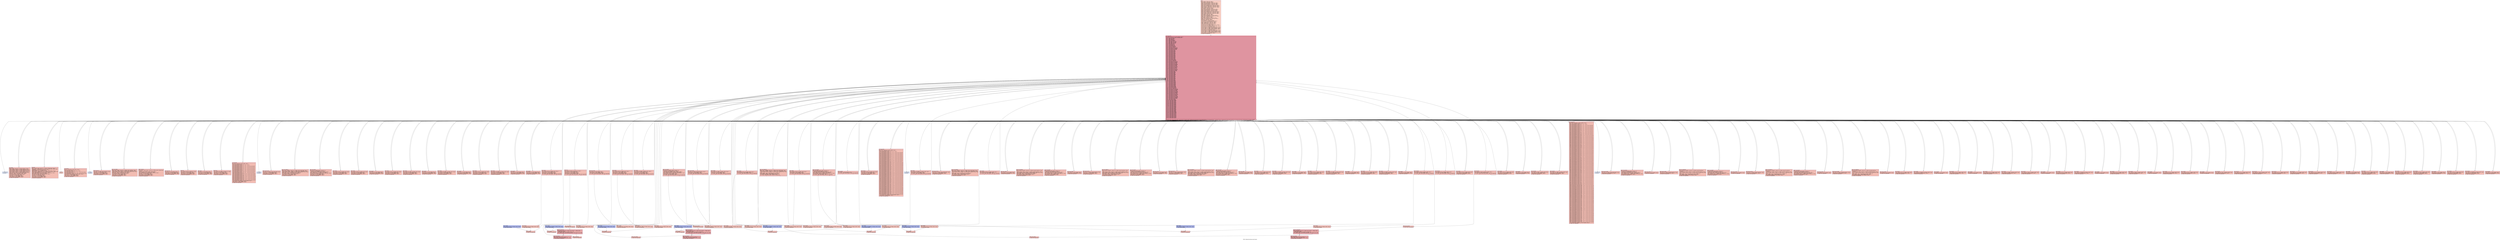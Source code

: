 digraph "CFG for 'chakravyuha_decrypt_string' function" {
	label="CFG for 'chakravyuha_decrypt_string' function";

	Node0x5c718b38b5a0 [shape=record,color="#3d50c3ff", style=filled, fillcolor="#f2907270" fontname="Courier",label="{entry:\l|  %dummy.var311 = alloca i32, align 4\l  %cff.state224 = alloca i32, align 4\l  %fake.counter.phialloca218 = alloca i32, align 4\l  %fake.counter170.phialloca = alloca i32, align 4\l  %fake.counter177.phialloca = alloca i32, align 4\l  %fake.counter184.phialloca = alloca i32, align 4\l  %fake.counter.reload219.alloca = alloca i32, align 4\l  %fake.counter170.reload.alloca = alloca i32, align 4\l  %fake.counter177.reload.alloca = alloca i32, align 4\l  %fake.counter184.reload.alloca = alloca i32, align 4\l  %dummy.var159 = alloca i32, align 4\l  %cff.state116 = alloca i32, align 4\l  %fake.counter.phialloca110 = alloca i32, align 4\l  %fake.counter67.phialloca = alloca i32, align 4\l  %fake.counter74.phialloca = alloca i32, align 4\l  %fake.counter81.phialloca = alloca i32, align 4\l  %fake.counter.reload111.alloca = alloca i32, align 4\l  %fake.counter67.reload.alloca = alloca i32, align 4\l  %fake.counter74.reload.alloca = alloca i32, align 4\l  %fake.counter81.reload.alloca = alloca i32, align 4\l  %dummy.var56 = alloca i32, align 4\l  %cff.state38 = alloca i32, align 4\l  %fake.counter.phialloca35 = alloca i32, align 4\l  %fake.counter.reload36.alloca = alloca i32, align 4\l  %dummy.var12 = alloca i32, align 4\l  %cff.state5 = alloca i32, align 4\l  %fake.counter.phialloca = alloca i32, align 4\l  %fake.counter.reload.alloca = alloca i32, align 4\l  %dummy.var = alloca i32, align 4\l  %cff.state = alloca i32, align 4\l  %index.phialloca = alloca i32, align 4\l  store i32 undef, ptr %index.phialloca, align 4\l  store i32 0, ptr %index.phialloca, align 4\l  %index.reload2.alloca = alloca i32, align 4\l  %index.reload1.alloca = alloca i32, align 4\l  %index.reload.alloca = alloca i32, align 4\l  store i32 1, ptr %cff.state, align 4\l  store i32 undef, ptr %fake.counter.phialloca, align 4\l  store i32 4, ptr %cff.state5, align 4\l  store i32 undef, ptr %fake.counter.phialloca35, align 4\l  store i32 14, ptr %cff.state38, align 4\l  store i32 undef, ptr %fake.counter.phialloca110, align 4\l  store i32 undef, ptr %fake.counter67.phialloca, align 4\l  store i32 undef, ptr %fake.counter74.phialloca, align 4\l  store i32 undef, ptr %fake.counter81.phialloca, align 4\l  store i32 36, ptr %cff.state116, align 4\l  store i32 undef, ptr %fake.counter.phialloca218, align 4\l  store i32 undef, ptr %fake.counter170.phialloca, align 4\l  store i32 undef, ptr %fake.counter177.phialloca, align 4\l  store i32 undef, ptr %fake.counter184.phialloca, align 4\l  store i32 80, ptr %cff.state224, align 4\l  br label %cff.dispatch225\l}"];
	Node0x5c718b38b5a0 -> Node0x5c718b3da3f0;
	Node0x5c718b38b4e0 [shape=record,color="#3d50c3ff", style=filled, fillcolor="#e1675170" fontname="Courier",label="{loop_header:\l|  %index.reload3 = load i32, ptr %index.phialloca, align 4\l  %index.reload2 = load i32, ptr %index.phialloca, align 4\l  store i32 %index.reload2, ptr %index.reload2.alloca, align 4\l  %index.reload1 = load i32, ptr %index.phialloca, align 4\l  store i32 %index.reload1, ptr %index.reload1.alloca, align 4\l  %index.reload = load i32, ptr %index.phialloca, align 4\l  store i32 %index.reload, ptr %index.reload.alloca, align 4\l  %loop_cond = icmp slt i32 %index.reload3, %length\l  %cff.next = select i1 %loop_cond, i32 2, i32 3\l  store i32 %cff.next, ptr %cff.state, align 4\l  store i32 4, ptr %cff.state5, align 4\l  store i32 14, ptr %cff.state38, align 4\l  store i32 36, ptr %cff.state116, align 4\l  store i32 80, ptr %cff.state224, align 4\l  br label %cff.dispatch225\l}"];
	Node0x5c718b38b4e0 -> Node0x5c718b3da3f0;
	Node0x5c718b38b540 [shape=record,color="#3d50c3ff", style=filled, fillcolor="#e1675170" fontname="Courier",label="{loop_body:\l|  %index.reload2.reload = load i32, ptr %index.reload2.alloca, align 4\l  %src_char_ptr = getelementptr i8, ptr %src_ptr, i32 %index.reload2.reload\l  %loaded_byte = load i8, ptr %src_char_ptr, align 1\l  %decrypted_byte = xor i8 %loaded_byte, 86\l  %index.reload1.reload = load i32, ptr %index.reload1.alloca, align 4\l  %dest_char_ptr = getelementptr i8, ptr %dest_ptr, i32 %index.reload1.reload\l  store i8 %decrypted_byte, ptr %dest_char_ptr, align 1\l  %index.reload.reload = load i32, ptr %index.reload.alloca, align 4\l  %next_index = add i32 %index.reload.reload, 1\l  store i32 %next_index, ptr %index.phialloca, align 4\l  store i32 1, ptr %cff.state, align 4\l  store i32 4, ptr %cff.state5, align 4\l  store i32 14, ptr %cff.state38, align 4\l  store i32 36, ptr %cff.state116, align 4\l  store i32 80, ptr %cff.state224, align 4\l  br label %cff.dispatch225\l}"];
	Node0x5c718b38b540 -> Node0x5c718b3da3f0;
	Node0x5c718b39d330 [shape=record,color="#3d50c3ff", style=filled, fillcolor="#f2907270" fontname="Courier",label="{loop_exit:\l|  ret void\l}"];
	Node0x5c718b39d3c0 [shape=record,color="#3d50c3ff", style=filled, fillcolor="#e1675170" fontname="Courier",label="{cff.dispatch:\l|  %cff.cur = load i32, ptr %cff.state, align 4\l  %0 = icmp eq i32 %cff.cur, 1\l  %cff.case.select = select i1 %0, i32 1, i32 5\l  %1 = icmp eq i32 %cff.cur, 2\l  %cff.case.select9 = select i1 %1, i32 2, i32 %cff.case.select\l  %2 = icmp eq i32 %cff.cur, 3\l  %cff.case.select10 = select i1 %2, i32 3, i32 %cff.case.select9\l  store i32 %cff.case.select10, ptr %cff.state5, align 4\l  store i32 14, ptr %cff.state38, align 4\l  store i32 36, ptr %cff.state116, align 4\l  store i32 80, ptr %cff.state224, align 4\l  br label %cff.dispatch225\l}"];
	Node0x5c718b39d3c0 -> Node0x5c718b3da3f0;
	Node0x5c718b39d420 [shape=record,color="#3d50c3ff", style=filled, fillcolor="#c7d7f070" fontname="Courier",label="{cff.default:\l|  unreachable\l}"];
	Node0x5c718b38fa70 [shape=record,color="#3d50c3ff", style=filled, fillcolor="#e1675170" fontname="Courier",label="{fake.loop.entry:\l|  store i32 0, ptr %fake.counter.phialloca, align 4\l  store i32 7, ptr %cff.state5, align 4\l  store i32 14, ptr %cff.state38, align 4\l  store i32 36, ptr %cff.state116, align 4\l  store i32 80, ptr %cff.state224, align 4\l  br label %cff.dispatch225\l}"];
	Node0x5c718b38fa70 -> Node0x5c718b3da3f0;
	Node0x5c718b38fb00 [shape=record,color="#3d50c3ff", style=filled, fillcolor="#e1675170" fontname="Courier",label="{fake.loop.header:\l|  %fake.counter.reload4 = load i32, ptr %fake.counter.phialloca, align 4\l  %fake.counter.reload = load i32, ptr %fake.counter.phialloca, align 4\l  store i32 %fake.counter.reload, ptr %fake.counter.reload.alloca, align 4\l  %fake.cond = icmp slt i32 %fake.counter.reload4, 10\l  %cff.next11 = select i1 %fake.cond, i32 8, i32 9\l  store i32 %cff.next11, ptr %cff.state5, align 4\l  store i32 14, ptr %cff.state38, align 4\l  store i32 36, ptr %cff.state116, align 4\l  store i32 80, ptr %cff.state224, align 4\l  br label %cff.dispatch225\l}"];
	Node0x5c718b38fb00 -> Node0x5c718b3da3f0;
	Node0x5c718b3a3620 [shape=record,color="#3d50c3ff", style=filled, fillcolor="#e1675170" fontname="Courier",label="{fake.loop.body:\l|  %fake.counter.reload.reload = load i32, ptr %fake.counter.reload.alloca,\l... align 4\l  %fake.inc = add i32 %fake.counter.reload.reload, 1\l  store volatile i32 663, ptr %dummy.var, align 4\l  store i32 %fake.inc, ptr %fake.counter.phialloca, align 4\l  store i32 7, ptr %cff.state5, align 4\l  store i32 14, ptr %cff.state38, align 4\l  store i32 36, ptr %cff.state116, align 4\l  store i32 80, ptr %cff.state224, align 4\l  br label %cff.dispatch225\l}"];
	Node0x5c718b3a3620 -> Node0x5c718b3da3f0;
	Node0x5c718b3a36b0 [shape=record,color="#3d50c3ff", style=filled, fillcolor="#e1675170" fontname="Courier",label="{fake.loop.exit:\l|  store i32 4, ptr %cff.state5, align 4\l  store i32 14, ptr %cff.state38, align 4\l  store i32 36, ptr %cff.state116, align 4\l  store i32 80, ptr %cff.state224, align 4\l  br label %cff.dispatch225\l}"];
	Node0x5c718b3a36b0 -> Node0x5c718b3da3f0;
	Node0x5c718b3a3de0 [shape=record,color="#3d50c3ff", style=filled, fillcolor="#e1675170" fontname="Courier",label="{fake.then:\l|  store volatile i32 48, ptr %dummy.var, align 4\l  store i32 12, ptr %cff.state5, align 4\l  store i32 14, ptr %cff.state38, align 4\l  store i32 36, ptr %cff.state116, align 4\l  store i32 80, ptr %cff.state224, align 4\l  br label %cff.dispatch225\l}"];
	Node0x5c718b3a3de0 -> Node0x5c718b3da3f0;
	Node0x5c718b3a3e70 [shape=record,color="#3d50c3ff", style=filled, fillcolor="#e1675170" fontname="Courier",label="{fake.else:\l|  store volatile i32 576, ptr %dummy.var, align 4\l  store i32 12, ptr %cff.state5, align 4\l  store i32 14, ptr %cff.state38, align 4\l  store i32 36, ptr %cff.state116, align 4\l  store i32 80, ptr %cff.state224, align 4\l  br i1 false, label %fake.loop.entry312, label %cff.dispatch225\l|{<s0>T|<s1>F}}"];
	Node0x5c718b3a3e70:s0 -> Node0x5c718b3fe250;
	Node0x5c718b3a3e70:s1 -> Node0x5c718b3da3f0;
	Node0x5c718b3a3f00 [shape=record,color="#3d50c3ff", style=filled, fillcolor="#e1675170" fontname="Courier",label="{fake.merge:\l|  store i32 4, ptr %cff.state5, align 4\l  store i32 14, ptr %cff.state38, align 4\l  store i32 36, ptr %cff.state116, align 4\l  store i32 80, ptr %cff.state224, align 4\l  br label %cff.dispatch225\l}"];
	Node0x5c718b3a3f00 -> Node0x5c718b3da3f0;
	Node0x5c718b3a4260 [shape=record,color="#3d50c3ff", style=filled, fillcolor="#e1675170" fontname="Courier",label="{fake.block:\l|  store volatile i32 -91488, ptr %dummy.var, align 4\l  store i32 4, ptr %cff.state5, align 4\l  store i32 14, ptr %cff.state38, align 4\l  store i32 36, ptr %cff.state116, align 4\l  store i32 80, ptr %cff.state224, align 4\l  br label %cff.dispatch225\l}"];
	Node0x5c718b3a4260 -> Node0x5c718b3da3f0;
	Node0x5c718b3a37f0 [shape=record,color="#3d50c3ff", style=filled, fillcolor="#e1675170" fontname="Courier",label="{cff.dispatch6:\l|  %cff.cur8 = load i32, ptr %cff.state5, align 4\l  %3 = icmp eq i32 %cff.cur8, 1\l  %cff.case.select42 = select i1 %3, i32 1, i32 15\l  %4 = icmp eq i32 %cff.cur8, 2\l  %cff.case.select43 = select i1 %4, i32 2, i32 %cff.case.select42\l  %5 = icmp eq i32 %cff.cur8, 3\l  %cff.case.select44 = select i1 %5, i32 3, i32 %cff.case.select43\l  %6 = icmp eq i32 %cff.cur8, 4\l  %cff.case.select45 = select i1 %6, i32 4, i32 %cff.case.select44\l  %7 = icmp eq i32 %cff.cur8, 5\l  %cff.case.select46 = select i1 %7, i32 5, i32 %cff.case.select45\l  %8 = icmp eq i32 %cff.cur8, 6\l  %cff.case.select47 = select i1 %8, i32 6, i32 %cff.case.select46\l  %9 = icmp eq i32 %cff.cur8, 7\l  %cff.case.select48 = select i1 %9, i32 7, i32 %cff.case.select47\l  %10 = icmp eq i32 %cff.cur8, 8\l  %cff.case.select49 = select i1 %10, i32 8, i32 %cff.case.select48\l  %11 = icmp eq i32 %cff.cur8, 9\l  %cff.case.select50 = select i1 %11, i32 9, i32 %cff.case.select49\l  %12 = icmp eq i32 %cff.cur8, 10\l  %cff.case.select51 = select i1 %12, i32 10, i32 %cff.case.select50\l  %13 = icmp eq i32 %cff.cur8, 11\l  %cff.case.select52 = select i1 %13, i32 11, i32 %cff.case.select51\l  %14 = icmp eq i32 %cff.cur8, 12\l  %cff.case.select53 = select i1 %14, i32 12, i32 %cff.case.select52\l  %15 = icmp eq i32 %cff.cur8, 13\l  %cff.case.select54 = select i1 %15, i32 13, i32 %cff.case.select53\l  store i32 %cff.case.select54, ptr %cff.state38, align 4\l  store i32 36, ptr %cff.state116, align 4\l  store i32 80, ptr %cff.state224, align 4\l  br label %cff.dispatch225\l}"];
	Node0x5c718b3a37f0 -> Node0x5c718b3da3f0;
	Node0x5c718b3a3850 [shape=record,color="#3d50c3ff", style=filled, fillcolor="#c7d7f070" fontname="Courier",label="{cff.default7:\l|  unreachable\l}"];
	Node0x5c718b3ac780 [shape=record,color="#3d50c3ff", style=filled, fillcolor="#e1675170" fontname="Courier",label="{fake.loop.entry13:\l|  store i32 0, ptr %fake.counter.phialloca35, align 4\l  store i32 17, ptr %cff.state38, align 4\l  store i32 36, ptr %cff.state116, align 4\l  store i32 80, ptr %cff.state224, align 4\l  br label %cff.dispatch225\l}"];
	Node0x5c718b3ac780 -> Node0x5c718b3da3f0;
	Node0x5c718b3ac7e0 [shape=record,color="#3d50c3ff", style=filled, fillcolor="#e1675170" fontname="Courier",label="{fake.loop.header14:\l|  %fake.counter.reload37 = load i32, ptr %fake.counter.phialloca35, align 4\l  %fake.counter.reload36 = load i32, ptr %fake.counter.phialloca35, align 4\l  store i32 %fake.counter.reload36, ptr %fake.counter.reload36.alloca, align 4\l  %fake.cond17 = icmp slt i32 %fake.counter.reload37, 10\l  %cff.next55 = select i1 %fake.cond17, i32 18, i32 19\l  store i32 %cff.next55, ptr %cff.state38, align 4\l  store i32 36, ptr %cff.state116, align 4\l  store i32 80, ptr %cff.state224, align 4\l  br label %cff.dispatch225\l}"];
	Node0x5c718b3ac7e0 -> Node0x5c718b3da3f0;
	Node0x5c718b3ac870 [shape=record,color="#3d50c3ff", style=filled, fillcolor="#e1675170" fontname="Courier",label="{fake.loop.body15:\l|  %fake.counter.reload36.reload = load i32, ptr\l... %fake.counter.reload36.alloca, align 4\l  %fake.inc18 = add i32 %fake.counter.reload36.reload, 1\l  store volatile i32 12, ptr %dummy.var12, align 4\l  store i32 %fake.inc18, ptr %fake.counter.phialloca35, align 4\l  store i32 17, ptr %cff.state38, align 4\l  store i32 36, ptr %cff.state116, align 4\l  store i32 80, ptr %cff.state224, align 4\l  br label %cff.dispatch225\l}"];
	Node0x5c718b3ac870 -> Node0x5c718b3da3f0;
	Node0x5c718b3ac900 [shape=record,color="#3d50c3ff", style=filled, fillcolor="#e1675170" fontname="Courier",label="{fake.loop.exit16:\l|  store i32 14, ptr %cff.state38, align 4\l  store i32 36, ptr %cff.state116, align 4\l  store i32 80, ptr %cff.state224, align 4\l  br i1 false, label %fake.block359, label %cff.dispatch225\l|{<s0>T|<s1>F}}"];
	Node0x5c718b3ac900:s0 -> Node0x5c718b3c3120;
	Node0x5c718b3ac900:s1 -> Node0x5c718b3da3f0;
	Node0x5c718b3acee0 [shape=record,color="#3d50c3ff", style=filled, fillcolor="#e1675170" fontname="Courier",label="{fake.then19:\l|  store volatile i32 48, ptr %dummy.var12, align 4\l  store i32 22, ptr %cff.state38, align 4\l  store i32 36, ptr %cff.state116, align 4\l  store i32 80, ptr %cff.state224, align 4\l  br label %cff.dispatch225\l}"];
	Node0x5c718b3acee0 -> Node0x5c718b3da3f0;
	Node0x5c718b3acf70 [shape=record,color="#3d50c3ff", style=filled, fillcolor="#e1675170" fontname="Courier",label="{fake.else20:\l|  store volatile i32 576, ptr %dummy.var12, align 4\l  store i32 22, ptr %cff.state38, align 4\l  store i32 36, ptr %cff.state116, align 4\l  store i32 80, ptr %cff.state224, align 4\l  br label %cff.dispatch225\l}"];
	Node0x5c718b3acf70 -> Node0x5c718b3da3f0;
	Node0x5c718b3ad000 [shape=record,color="#3d50c3ff", style=filled, fillcolor="#e1675170" fontname="Courier",label="{fake.merge21:\l|  store i32 14, ptr %cff.state38, align 4\l  store i32 36, ptr %cff.state116, align 4\l  store i32 80, ptr %cff.state224, align 4\l  br label %cff.dispatch225\l}"];
	Node0x5c718b3ad000 -> Node0x5c718b3da3f0;
	Node0x5c718b3ad360 [shape=record,color="#3d50c3ff", style=filled, fillcolor="#e1675170" fontname="Courier",label="{fake.then22:\l|  store volatile i32 57, ptr %dummy.var12, align 4\l  store i32 25, ptr %cff.state38, align 4\l  store i32 36, ptr %cff.state116, align 4\l  store i32 80, ptr %cff.state224, align 4\l  br label %cff.dispatch225\l}"];
	Node0x5c718b3ad360 -> Node0x5c718b3da3f0;
	Node0x5c718b3ad3f0 [shape=record,color="#3d50c3ff", style=filled, fillcolor="#e1675170" fontname="Courier",label="{fake.else23:\l|  store volatile i32 17280, ptr %dummy.var12, align 4\l  store i32 25, ptr %cff.state38, align 4\l  store i32 36, ptr %cff.state116, align 4\l  store i32 80, ptr %cff.state224, align 4\l  br label %cff.dispatch225\l}"];
	Node0x5c718b3ad3f0 -> Node0x5c718b3da3f0;
	Node0x5c718b3ad480 [shape=record,color="#3d50c3ff", style=filled, fillcolor="#e1675170" fontname="Courier",label="{fake.merge24:\l|  store i32 14, ptr %cff.state38, align 4\l  store i32 36, ptr %cff.state116, align 4\l  store i32 80, ptr %cff.state224, align 4\l  br label %cff.dispatch225\l}"];
	Node0x5c718b3ad480 -> Node0x5c718b3da3f0;
	Node0x5c718b3ad7e0 [shape=record,color="#3d50c3ff", style=filled, fillcolor="#e1675170" fontname="Courier",label="{fake.then25:\l|  store volatile i32 63, ptr %dummy.var12, align 4\l  store i32 28, ptr %cff.state38, align 4\l  store i32 36, ptr %cff.state116, align 4\l  store i32 80, ptr %cff.state224, align 4\l  br i1 false, label %fake.block361, label %cff.dispatch225\l|{<s0>T|<s1>F}}"];
	Node0x5c718b3ad7e0:s0 -> Node0x5c718b3d1720;
	Node0x5c718b3ad7e0:s1 -> Node0x5c718b3da3f0;
	Node0x5c718b3ad870 [shape=record,color="#3d50c3ff", style=filled, fillcolor="#e1675170" fontname="Courier",label="{fake.else26:\l|  store volatile i32 120960, ptr %dummy.var12, align 4\l  store i32 28, ptr %cff.state38, align 4\l  store i32 36, ptr %cff.state116, align 4\l  store i32 80, ptr %cff.state224, align 4\l  br label %cff.dispatch225\l}"];
	Node0x5c718b3ad870 -> Node0x5c718b3da3f0;
	Node0x5c718b3ad900 [shape=record,color="#3d50c3ff", style=filled, fillcolor="#e1675170" fontname="Courier",label="{fake.merge27:\l|  store i32 14, ptr %cff.state38, align 4\l  store i32 36, ptr %cff.state116, align 4\l  store i32 80, ptr %cff.state224, align 4\l  br label %cff.dispatch225\l}"];
	Node0x5c718b3ad900 -> Node0x5c718b3da3f0;
	Node0x5c718b3adc60 [shape=record,color="#3d50c3ff", style=filled, fillcolor="#e1675170" fontname="Courier",label="{fake.then28:\l|  store volatile i32 78, ptr %dummy.var12, align 4\l  store i32 31, ptr %cff.state38, align 4\l  store i32 36, ptr %cff.state116, align 4\l  store i32 80, ptr %cff.state224, align 4\l  br label %cff.dispatch225\l}"];
	Node0x5c718b3adc60 -> Node0x5c718b3da3f0;
	Node0x5c718b3adcf0 [shape=record,color="#3d50c3ff", style=filled, fillcolor="#e1675170" fontname="Courier",label="{fake.else29:\l|  store volatile i32 8709120, ptr %dummy.var12, align 4\l  store i32 31, ptr %cff.state38, align 4\l  store i32 36, ptr %cff.state116, align 4\l  store i32 80, ptr %cff.state224, align 4\l  br label %cff.dispatch225\l}"];
	Node0x5c718b3adcf0 -> Node0x5c718b3da3f0;
	Node0x5c718b3add80 [shape=record,color="#3d50c3ff", style=filled, fillcolor="#e1675170" fontname="Courier",label="{fake.merge30:\l|  store i32 14, ptr %cff.state38, align 4\l  store i32 36, ptr %cff.state116, align 4\l  store i32 80, ptr %cff.state224, align 4\l  br label %cff.dispatch225\l}"];
	Node0x5c718b3add80 -> Node0x5c718b3da3f0;
	Node0x5c718b3ae140 [shape=record,color="#3d50c3ff", style=filled, fillcolor="#e1675170" fontname="Courier",label="{fake.then31:\l|  store volatile i32 52, ptr %dummy.var12, align 4\l  store i32 34, ptr %cff.state38, align 4\l  store i32 36, ptr %cff.state116, align 4\l  store i32 80, ptr %cff.state224, align 4\l  br i1 false, label %fake.then347, label %cff.dispatch225\l|{<s0>T|<s1>F}}"];
	Node0x5c718b3ae140:s0 -> Node0x5c718b3c1aa0;
	Node0x5c718b3ae140:s1 -> Node0x5c718b3da3f0;
	Node0x5c718b3ae1d0 [shape=record,color="#3d50c3ff", style=filled, fillcolor="#e1675170" fontname="Courier",label="{fake.else32:\l|  store volatile i32 2880, ptr %dummy.var12, align 4\l  store i32 34, ptr %cff.state38, align 4\l  store i32 36, ptr %cff.state116, align 4\l  store i32 80, ptr %cff.state224, align 4\l  br i1 false, label %fake.then335, label %cff.dispatch225\l|{<s0>T|<s1>F}}"];
	Node0x5c718b3ae1d0:s0 -> Node0x5c718b3c08a0;
	Node0x5c718b3ae1d0:s1 -> Node0x5c718b3da3f0;
	Node0x5c718b3ae260 [shape=record,color="#3d50c3ff", style=filled, fillcolor="#e1675170" fontname="Courier",label="{fake.merge33:\l|  store i32 14, ptr %cff.state38, align 4\l  store i32 36, ptr %cff.state116, align 4\l  store i32 80, ptr %cff.state224, align 4\l  br label %cff.dispatch225\l}"];
	Node0x5c718b3ae260 -> Node0x5c718b3da3f0;
	Node0x5c718b3ae5c0 [shape=record,color="#3d50c3ff", style=filled, fillcolor="#e1675170" fontname="Courier",label="{fake.block34:\l|  store volatile i32 19, ptr %dummy.var12, align 4\l  store i32 14, ptr %cff.state38, align 4\l  store i32 36, ptr %cff.state116, align 4\l  store i32 80, ptr %cff.state224, align 4\l  br label %cff.dispatch225\l}"];
	Node0x5c718b3ae5c0 -> Node0x5c718b3da3f0;
	Node0x5c718b3aca40 [shape=record,color="#3d50c3ff", style=filled, fillcolor="#e1675170" fontname="Courier",label="{cff.dispatch39:\l|  %cff.cur41 = load i32, ptr %cff.state38, align 4\l  %16 = icmp eq i32 %cff.cur41, 1\l  %cff.case.select120 = select i1 %16, i32 1, i32 37\l  %17 = icmp eq i32 %cff.cur41, 2\l  %cff.case.select121 = select i1 %17, i32 2, i32 %cff.case.select120\l  %18 = icmp eq i32 %cff.cur41, 3\l  %cff.case.select122 = select i1 %18, i32 3, i32 %cff.case.select121\l  %19 = icmp eq i32 %cff.cur41, 4\l  %cff.case.select123 = select i1 %19, i32 4, i32 %cff.case.select122\l  %20 = icmp eq i32 %cff.cur41, 5\l  %cff.case.select124 = select i1 %20, i32 5, i32 %cff.case.select123\l  %21 = icmp eq i32 %cff.cur41, 6\l  %cff.case.select125 = select i1 %21, i32 6, i32 %cff.case.select124\l  %22 = icmp eq i32 %cff.cur41, 7\l  %cff.case.select126 = select i1 %22, i32 7, i32 %cff.case.select125\l  %23 = icmp eq i32 %cff.cur41, 8\l  %cff.case.select127 = select i1 %23, i32 8, i32 %cff.case.select126\l  %24 = icmp eq i32 %cff.cur41, 9\l  %cff.case.select128 = select i1 %24, i32 9, i32 %cff.case.select127\l  %25 = icmp eq i32 %cff.cur41, 10\l  %cff.case.select129 = select i1 %25, i32 10, i32 %cff.case.select128\l  %26 = icmp eq i32 %cff.cur41, 11\l  %cff.case.select130 = select i1 %26, i32 11, i32 %cff.case.select129\l  %27 = icmp eq i32 %cff.cur41, 12\l  %cff.case.select131 = select i1 %27, i32 12, i32 %cff.case.select130\l  %28 = icmp eq i32 %cff.cur41, 13\l  %cff.case.select132 = select i1 %28, i32 13, i32 %cff.case.select131\l  %29 = icmp eq i32 %cff.cur41, 14\l  %cff.case.select133 = select i1 %29, i32 14, i32 %cff.case.select132\l  %30 = icmp eq i32 %cff.cur41, 15\l  %cff.case.select134 = select i1 %30, i32 15, i32 %cff.case.select133\l  %31 = icmp eq i32 %cff.cur41, 16\l  %cff.case.select135 = select i1 %31, i32 16, i32 %cff.case.select134\l  %32 = icmp eq i32 %cff.cur41, 17\l  %cff.case.select136 = select i1 %32, i32 17, i32 %cff.case.select135\l  %33 = icmp eq i32 %cff.cur41, 18\l  %cff.case.select137 = select i1 %33, i32 18, i32 %cff.case.select136\l  %34 = icmp eq i32 %cff.cur41, 19\l  %cff.case.select138 = select i1 %34, i32 19, i32 %cff.case.select137\l  %35 = icmp eq i32 %cff.cur41, 20\l  %cff.case.select139 = select i1 %35, i32 20, i32 %cff.case.select138\l  %36 = icmp eq i32 %cff.cur41, 21\l  %cff.case.select140 = select i1 %36, i32 21, i32 %cff.case.select139\l  %37 = icmp eq i32 %cff.cur41, 22\l  %cff.case.select141 = select i1 %37, i32 22, i32 %cff.case.select140\l  %38 = icmp eq i32 %cff.cur41, 23\l  %cff.case.select142 = select i1 %38, i32 23, i32 %cff.case.select141\l  %39 = icmp eq i32 %cff.cur41, 24\l  %cff.case.select143 = select i1 %39, i32 24, i32 %cff.case.select142\l  %40 = icmp eq i32 %cff.cur41, 25\l  %cff.case.select144 = select i1 %40, i32 25, i32 %cff.case.select143\l  %41 = icmp eq i32 %cff.cur41, 26\l  %cff.case.select145 = select i1 %41, i32 26, i32 %cff.case.select144\l  %42 = icmp eq i32 %cff.cur41, 27\l  %cff.case.select146 = select i1 %42, i32 27, i32 %cff.case.select145\l  %43 = icmp eq i32 %cff.cur41, 28\l  %cff.case.select147 = select i1 %43, i32 28, i32 %cff.case.select146\l  %44 = icmp eq i32 %cff.cur41, 29\l  %cff.case.select148 = select i1 %44, i32 29, i32 %cff.case.select147\l  %45 = icmp eq i32 %cff.cur41, 30\l  %cff.case.select149 = select i1 %45, i32 30, i32 %cff.case.select148\l  %46 = icmp eq i32 %cff.cur41, 31\l  %cff.case.select150 = select i1 %46, i32 31, i32 %cff.case.select149\l  %47 = icmp eq i32 %cff.cur41, 32\l  %cff.case.select151 = select i1 %47, i32 32, i32 %cff.case.select150\l  %48 = icmp eq i32 %cff.cur41, 33\l  %cff.case.select152 = select i1 %48, i32 33, i32 %cff.case.select151\l  %49 = icmp eq i32 %cff.cur41, 34\l  %cff.case.select153 = select i1 %49, i32 34, i32 %cff.case.select152\l  %50 = icmp eq i32 %cff.cur41, 35\l  %cff.case.select154 = select i1 %50, i32 35, i32 %cff.case.select153\l  store i32 %cff.case.select154, ptr %cff.state116, align 4\l  store i32 80, ptr %cff.state224, align 4\l  br label %cff.dispatch225\l}"];
	Node0x5c718b3aca40 -> Node0x5c718b3da3f0;
	Node0x5c718b3acaa0 [shape=record,color="#3d50c3ff", style=filled, fillcolor="#c5d6f270" fontname="Courier",label="{cff.default40:\l|  unreachable\l}"];
	Node0x5c718b3bba10 [shape=record,color="#3d50c3ff", style=filled, fillcolor="#e1675170" fontname="Courier",label="{fake.loop.entry57:\l|  store i32 0, ptr %fake.counter.phialloca110, align 4\l  store i32 39, ptr %cff.state116, align 4\l  store i32 80, ptr %cff.state224, align 4\l  br label %cff.dispatch225\l}"];
	Node0x5c718b3bba10 -> Node0x5c718b3da3f0;
	Node0x5c718b3bba70 [shape=record,color="#3d50c3ff", style=filled, fillcolor="#e1675170" fontname="Courier",label="{fake.loop.header58:\l|  %fake.counter.reload112 = load i32, ptr %fake.counter.phialloca110, align 4\l  %fake.counter.reload111 = load i32, ptr %fake.counter.phialloca110, align 4\l  store i32 %fake.counter.reload111, ptr %fake.counter.reload111.alloca, align\l... 4\l  %fake.cond61 = icmp slt i32 %fake.counter.reload112, 10\l  %cff.next155 = select i1 %fake.cond61, i32 40, i32 41\l  store i32 %cff.next155, ptr %cff.state116, align 4\l  store i32 80, ptr %cff.state224, align 4\l  br label %cff.dispatch225\l}"];
	Node0x5c718b3bba70 -> Node0x5c718b3da3f0;
	Node0x5c718b3bbb00 [shape=record,color="#3d50c3ff", style=filled, fillcolor="#e1675170" fontname="Courier",label="{fake.loop.body59:\l|  %fake.counter.reload111.reload = load i32, ptr\l... %fake.counter.reload111.alloca, align 4\l  %fake.inc62 = add i32 %fake.counter.reload111.reload, 1\l  store volatile i32 433451, ptr %dummy.var56, align 4\l  store i32 %fake.inc62, ptr %fake.counter.phialloca110, align 4\l  store i32 39, ptr %cff.state116, align 4\l  store i32 80, ptr %cff.state224, align 4\l  br i1 false, label %fake.loop.entry325, label %cff.dispatch225\l|{<s0>T|<s1>F}}"];
	Node0x5c718b3bbb00:s0 -> Node0x5c718b3d0d10;
	Node0x5c718b3bbb00:s1 -> Node0x5c718b3da3f0;
	Node0x5c718b3bbb90 [shape=record,color="#3d50c3ff", style=filled, fillcolor="#e1675170" fontname="Courier",label="{fake.loop.exit60:\l|  store i32 36, ptr %cff.state116, align 4\l  store i32 80, ptr %cff.state224, align 4\l  br label %cff.dispatch225\l}"];
	Node0x5c718b3bbb90 -> Node0x5c718b3da3f0;
	Node0x5c718b3bc200 [shape=record,color="#3d50c3ff", style=filled, fillcolor="#e1675170" fontname="Courier",label="{fake.loop.entry63:\l|  store i32 0, ptr %fake.counter67.phialloca, align 4\l  store i32 43, ptr %cff.state116, align 4\l  store i32 80, ptr %cff.state224, align 4\l  br i1 false, label %fake.block356, label %cff.dispatch225\l|{<s0>T|<s1>F}}"];
	Node0x5c718b3bc200:s0 -> Node0x5c718b3c2820;
	Node0x5c718b3bc200:s1 -> Node0x5c718b3da3f0;
	Node0x5c718b3bc290 [shape=record,color="#3d50c3ff", style=filled, fillcolor="#e1675170" fontname="Courier",label="{fake.loop.header64:\l|  %fake.counter67.reload113 = load i32, ptr %fake.counter67.phialloca, align\l... 4\l  %fake.counter67.reload = load i32, ptr %fake.counter67.phialloca, align 4\l  store i32 %fake.counter67.reload, ptr %fake.counter67.reload.alloca, align 4\l  %fake.cond68 = icmp slt i32 %fake.counter67.reload113, 10\l  %cff.next156 = select i1 %fake.cond68, i32 44, i32 45\l  store i32 %cff.next156, ptr %cff.state116, align 4\l  store i32 80, ptr %cff.state224, align 4\l  br label %cff.dispatch225\l}"];
	Node0x5c718b3bc290 -> Node0x5c718b3da3f0;
	Node0x5c718b3bc320 [shape=record,color="#3d50c3ff", style=filled, fillcolor="#e1675170" fontname="Courier",label="{fake.loop.body65:\l|  %fake.counter67.reload.reload = load i32, ptr\l... %fake.counter67.reload.alloca, align 4\l  %fake.inc69 = add i32 %fake.counter67.reload.reload, 1\l  store volatile i32 392, ptr %dummy.var56, align 4\l  store i32 %fake.inc69, ptr %fake.counter67.phialloca, align 4\l  store i32 43, ptr %cff.state116, align 4\l  store i32 80, ptr %cff.state224, align 4\l  br label %cff.dispatch225\l}"];
	Node0x5c718b3bc320 -> Node0x5c718b3da3f0;
	Node0x5c718b3bc3b0 [shape=record,color="#3d50c3ff", style=filled, fillcolor="#e1675170" fontname="Courier",label="{fake.loop.exit66:\l|  store i32 36, ptr %cff.state116, align 4\l  store i32 80, ptr %cff.state224, align 4\l  br label %cff.dispatch225\l}"];
	Node0x5c718b3bc3b0 -> Node0x5c718b3da3f0;
	Node0x5c718b3bca20 [shape=record,color="#3d50c3ff", style=filled, fillcolor="#e1675170" fontname="Courier",label="{fake.loop.entry70:\l|  store i32 0, ptr %fake.counter74.phialloca, align 4\l  store i32 47, ptr %cff.state116, align 4\l  store i32 80, ptr %cff.state224, align 4\l  br label %cff.dispatch225\l}"];
	Node0x5c718b3bca20 -> Node0x5c718b3da3f0;
	Node0x5c718b3bcab0 [shape=record,color="#3d50c3ff", style=filled, fillcolor="#e1675170" fontname="Courier",label="{fake.loop.header71:\l|  %fake.counter74.reload114 = load i32, ptr %fake.counter74.phialloca, align\l... 4\l  %fake.counter74.reload = load i32, ptr %fake.counter74.phialloca, align 4\l  store i32 %fake.counter74.reload, ptr %fake.counter74.reload.alloca, align 4\l  %fake.cond75 = icmp slt i32 %fake.counter74.reload114, 10\l  %cff.next157 = select i1 %fake.cond75, i32 48, i32 49\l  store i32 %cff.next157, ptr %cff.state116, align 4\l  store i32 80, ptr %cff.state224, align 4\l  br label %cff.dispatch225\l}"];
	Node0x5c718b3bcab0 -> Node0x5c718b3da3f0;
	Node0x5c718b3bcb40 [shape=record,color="#3d50c3ff", style=filled, fillcolor="#e1675170" fontname="Courier",label="{fake.loop.body72:\l|  %fake.counter74.reload.reload = load i32, ptr\l... %fake.counter74.reload.alloca, align 4\l  %fake.inc76 = add i32 %fake.counter74.reload.reload, 1\l  store volatile i32 35, ptr %dummy.var56, align 4\l  store i32 %fake.inc76, ptr %fake.counter74.phialloca, align 4\l  store i32 47, ptr %cff.state116, align 4\l  store i32 80, ptr %cff.state224, align 4\l  br label %cff.dispatch225\l}"];
	Node0x5c718b3bcb40 -> Node0x5c718b3da3f0;
	Node0x5c718b3bcbd0 [shape=record,color="#3d50c3ff", style=filled, fillcolor="#e1675170" fontname="Courier",label="{fake.loop.exit73:\l|  store i32 36, ptr %cff.state116, align 4\l  store i32 80, ptr %cff.state224, align 4\l  br label %cff.dispatch225\l}"];
	Node0x5c718b3bcbd0 -> Node0x5c718b3da3f0;
	Node0x5c718b3bd1b0 [shape=record,color="#3d50c3ff", style=filled, fillcolor="#e1675170" fontname="Courier",label="{fake.loop.entry77:\l|  store i32 0, ptr %fake.counter81.phialloca, align 4\l  store i32 51, ptr %cff.state116, align 4\l  store i32 80, ptr %cff.state224, align 4\l  br label %cff.dispatch225\l}"];
	Node0x5c718b3bd1b0 -> Node0x5c718b3da3f0;
	Node0x5c718b3bd240 [shape=record,color="#3d50c3ff", style=filled, fillcolor="#e1675170" fontname="Courier",label="{fake.loop.header78:\l|  %fake.counter81.reload115 = load i32, ptr %fake.counter81.phialloca, align\l... 4\l  %fake.counter81.reload = load i32, ptr %fake.counter81.phialloca, align 4\l  store i32 %fake.counter81.reload, ptr %fake.counter81.reload.alloca, align 4\l  %fake.cond82 = icmp slt i32 %fake.counter81.reload115, 10\l  %cff.next158 = select i1 %fake.cond82, i32 52, i32 53\l  store i32 %cff.next158, ptr %cff.state116, align 4\l  store i32 80, ptr %cff.state224, align 4\l  br label %cff.dispatch225\l}"];
	Node0x5c718b3bd240 -> Node0x5c718b3da3f0;
	Node0x5c718b3bd2d0 [shape=record,color="#3d50c3ff", style=filled, fillcolor="#e1675170" fontname="Courier",label="{fake.loop.body79:\l|  %fake.counter81.reload.reload = load i32, ptr\l... %fake.counter81.reload.alloca, align 4\l  %fake.inc83 = add i32 %fake.counter81.reload.reload, 1\l  store volatile i32 85, ptr %dummy.var56, align 4\l  store i32 %fake.inc83, ptr %fake.counter81.phialloca, align 4\l  store i32 51, ptr %cff.state116, align 4\l  store i32 80, ptr %cff.state224, align 4\l  br label %cff.dispatch225\l}"];
	Node0x5c718b3bd2d0 -> Node0x5c718b3da3f0;
	Node0x5c718b3bd360 [shape=record,color="#3d50c3ff", style=filled, fillcolor="#e1675170" fontname="Courier",label="{fake.loop.exit80:\l|  store i32 36, ptr %cff.state116, align 4\l  store i32 80, ptr %cff.state224, align 4\l  br label %cff.dispatch225\l}"];
	Node0x5c718b3bd360 -> Node0x5c718b3da3f0;
	Node0x5c718b3bd9d0 [shape=record,color="#3d50c3ff", style=filled, fillcolor="#e1675170" fontname="Courier",label="{fake.then84:\l|  store volatile i32 78, ptr %dummy.var56, align 4\l  store i32 56, ptr %cff.state116, align 4\l  store i32 80, ptr %cff.state224, align 4\l  br label %cff.dispatch225\l}"];
	Node0x5c718b3bd9d0 -> Node0x5c718b3da3f0;
	Node0x5c718b3bda60 [shape=record,color="#3d50c3ff", style=filled, fillcolor="#e1675170" fontname="Courier",label="{fake.else85:\l|  store volatile i32 8709120, ptr %dummy.var56, align 4\l  store i32 56, ptr %cff.state116, align 4\l  store i32 80, ptr %cff.state224, align 4\l  br label %cff.dispatch225\l}"];
	Node0x5c718b3bda60 -> Node0x5c718b3da3f0;
	Node0x5c718b3bdaf0 [shape=record,color="#3d50c3ff", style=filled, fillcolor="#e1675170" fontname="Courier",label="{fake.merge86:\l|  store i32 36, ptr %cff.state116, align 4\l  store i32 80, ptr %cff.state224, align 4\l  br label %cff.dispatch225\l}"];
	Node0x5c718b3bdaf0 -> Node0x5c718b3da3f0;
	Node0x5c718b3bde50 [shape=record,color="#3d50c3ff", style=filled, fillcolor="#e1675170" fontname="Courier",label="{fake.then87:\l|  store volatile i32 63, ptr %dummy.var56, align 4\l  store i32 59, ptr %cff.state116, align 4\l  store i32 80, ptr %cff.state224, align 4\l  br label %cff.dispatch225\l}"];
	Node0x5c718b3bde50 -> Node0x5c718b3da3f0;
	Node0x5c718b3bdee0 [shape=record,color="#3d50c3ff", style=filled, fillcolor="#e1675170" fontname="Courier",label="{fake.else88:\l|  store volatile i32 120960, ptr %dummy.var56, align 4\l  store i32 59, ptr %cff.state116, align 4\l  store i32 80, ptr %cff.state224, align 4\l  br label %cff.dispatch225\l}"];
	Node0x5c718b3bdee0 -> Node0x5c718b3da3f0;
	Node0x5c718b3bdf70 [shape=record,color="#3d50c3ff", style=filled, fillcolor="#e1675170" fontname="Courier",label="{fake.merge89:\l|  store i32 36, ptr %cff.state116, align 4\l  store i32 80, ptr %cff.state224, align 4\l  br label %cff.dispatch225\l}"];
	Node0x5c718b3bdf70 -> Node0x5c718b3da3f0;
	Node0x5c718b3be2d0 [shape=record,color="#3d50c3ff", style=filled, fillcolor="#e1675170" fontname="Courier",label="{fake.then90:\l|  store volatile i32 70, ptr %dummy.var56, align 4\l  store i32 62, ptr %cff.state116, align 4\l  store i32 80, ptr %cff.state224, align 4\l  br label %cff.dispatch225\l}"];
	Node0x5c718b3be2d0 -> Node0x5c718b3da3f0;
	Node0x5c718b3be360 [shape=record,color="#3d50c3ff", style=filled, fillcolor="#e1675170" fontname="Courier",label="{fake.else91:\l|  store volatile i32 967680, ptr %dummy.var56, align 4\l  store i32 62, ptr %cff.state116, align 4\l  store i32 80, ptr %cff.state224, align 4\l  br label %cff.dispatch225\l}"];
	Node0x5c718b3be360 -> Node0x5c718b3da3f0;
	Node0x5c718b3be3f0 [shape=record,color="#3d50c3ff", style=filled, fillcolor="#e1675170" fontname="Courier",label="{fake.merge92:\l|  store i32 36, ptr %cff.state116, align 4\l  store i32 80, ptr %cff.state224, align 4\l  br label %cff.dispatch225\l}"];
	Node0x5c718b3be3f0 -> Node0x5c718b3da3f0;
	Node0x5c718b3be750 [shape=record,color="#3d50c3ff", style=filled, fillcolor="#e1675170" fontname="Courier",label="{fake.then93:\l|  store volatile i32 45, ptr %dummy.var56, align 4\l  store i32 65, ptr %cff.state116, align 4\l  store i32 80, ptr %cff.state224, align 4\l  br label %cff.dispatch225\l}"];
	Node0x5c718b3be750 -> Node0x5c718b3da3f0;
	Node0x5c718b3be7e0 [shape=record,color="#3d50c3ff", style=filled, fillcolor="#e1675170" fontname="Courier",label="{fake.else94:\l|  store volatile i32 144, ptr %dummy.var56, align 4\l  store i32 65, ptr %cff.state116, align 4\l  store i32 80, ptr %cff.state224, align 4\l  br i1 false, label %fake.block360, label %cff.dispatch225\l|{<s0>T|<s1>F}}"];
	Node0x5c718b3be7e0:s0 -> Node0x5c718b3d14e0;
	Node0x5c718b3be7e0:s1 -> Node0x5c718b3da3f0;
	Node0x5c718b3be870 [shape=record,color="#3d50c3ff", style=filled, fillcolor="#e1675170" fontname="Courier",label="{fake.merge95:\l|  store i32 36, ptr %cff.state116, align 4\l  store i32 80, ptr %cff.state224, align 4\l  br label %cff.dispatch225\l}"];
	Node0x5c718b3be870 -> Node0x5c718b3da3f0;
	Node0x5c718b3bebd0 [shape=record,color="#3d50c3ff", style=filled, fillcolor="#e1675170" fontname="Courier",label="{fake.then96:\l|  store volatile i32 78, ptr %dummy.var56, align 4\l  store i32 68, ptr %cff.state116, align 4\l  store i32 80, ptr %cff.state224, align 4\l  br label %cff.dispatch225\l}"];
	Node0x5c718b3bebd0 -> Node0x5c718b3da3f0;
	Node0x5c718b3bec60 [shape=record,color="#3d50c3ff", style=filled, fillcolor="#e1675170" fontname="Courier",label="{fake.else97:\l|  store volatile i32 8709120, ptr %dummy.var56, align 4\l  store i32 68, ptr %cff.state116, align 4\l  store i32 80, ptr %cff.state224, align 4\l  br i1 false, label %fake.block358, label %cff.dispatch225\l|{<s0>T|<s1>F}}"];
	Node0x5c718b3bec60:s0 -> Node0x5c718b3c2e80;
	Node0x5c718b3bec60:s1 -> Node0x5c718b3da3f0;
	Node0x5c718b3becf0 [shape=record,color="#3d50c3ff", style=filled, fillcolor="#e1675170" fontname="Courier",label="{fake.merge98:\l|  store i32 36, ptr %cff.state116, align 4\l  store i32 80, ptr %cff.state224, align 4\l  br label %cff.dispatch225\l}"];
	Node0x5c718b3becf0 -> Node0x5c718b3da3f0;
	Node0x5c718b3bf050 [shape=record,color="#3d50c3ff", style=filled, fillcolor="#e1675170" fontname="Courier",label="{fake.then99:\l|  store volatile i32 45, ptr %dummy.var56, align 4\l  store i32 71, ptr %cff.state116, align 4\l  store i32 80, ptr %cff.state224, align 4\l  br label %cff.dispatch225\l}"];
	Node0x5c718b3bf050 -> Node0x5c718b3da3f0;
	Node0x5c718b3bf0e0 [shape=record,color="#3d50c3ff", style=filled, fillcolor="#e1675170" fontname="Courier",label="{fake.else100:\l|  store volatile i32 144, ptr %dummy.var56, align 4\l  store i32 71, ptr %cff.state116, align 4\l  store i32 80, ptr %cff.state224, align 4\l  br label %cff.dispatch225\l}"];
	Node0x5c718b3bf0e0 -> Node0x5c718b3da3f0;
	Node0x5c718b3bf170 [shape=record,color="#3d50c3ff", style=filled, fillcolor="#e1675170" fontname="Courier",label="{fake.merge101:\l|  store i32 36, ptr %cff.state116, align 4\l  store i32 80, ptr %cff.state224, align 4\l  br label %cff.dispatch225\l}"];
	Node0x5c718b3bf170 -> Node0x5c718b3da3f0;
	Node0x5c718b3bf4d0 [shape=record,color="#3d50c3ff", style=filled, fillcolor="#e1675170" fontname="Courier",label="{fake.then102:\l|  store volatile i32 87, ptr %dummy.var56, align 4\l  store i32 74, ptr %cff.state116, align 4\l  store i32 80, ptr %cff.state224, align 4\l  br label %cff.dispatch225\l}"];
	Node0x5c718b3bf4d0 -> Node0x5c718b3da3f0;
	Node0x5c718b3bf560 [shape=record,color="#3d50c3ff", style=filled, fillcolor="#e1675170" fontname="Courier",label="{fake.else103:\l|  store volatile i32 87091200, ptr %dummy.var56, align 4\l  store i32 74, ptr %cff.state116, align 4\l  store i32 80, ptr %cff.state224, align 4\l  br label %cff.dispatch225\l}"];
	Node0x5c718b3bf560 -> Node0x5c718b3da3f0;
	Node0x5c718b3bf5f0 [shape=record,color="#3d50c3ff", style=filled, fillcolor="#e1675170" fontname="Courier",label="{fake.merge104:\l|  store i32 36, ptr %cff.state116, align 4\l  store i32 80, ptr %cff.state224, align 4\l  br label %cff.dispatch225\l}"];
	Node0x5c718b3bf5f0 -> Node0x5c718b3da3f0;
	Node0x5c718b3bf950 [shape=record,color="#3d50c3ff", style=filled, fillcolor="#e1675170" fontname="Courier",label="{fake.then105:\l|  store volatile i32 57, ptr %dummy.var56, align 4\l  store i32 77, ptr %cff.state116, align 4\l  store i32 80, ptr %cff.state224, align 4\l  br label %cff.dispatch225\l}"];
	Node0x5c718b3bf950 -> Node0x5c718b3da3f0;
	Node0x5c718b3bf9e0 [shape=record,color="#3d50c3ff", style=filled, fillcolor="#e1675170" fontname="Courier",label="{fake.else106:\l|  store volatile i32 17280, ptr %dummy.var56, align 4\l  store i32 77, ptr %cff.state116, align 4\l  store i32 80, ptr %cff.state224, align 4\l  br i1 false, label %fake.then344, label %cff.dispatch225\l|{<s0>T|<s1>F}}"];
	Node0x5c718b3bf9e0:s0 -> Node0x5c718b3c1620;
	Node0x5c718b3bf9e0:s1 -> Node0x5c718b3da3f0;
	Node0x5c718b3bfa70 [shape=record,color="#3d50c3ff", style=filled, fillcolor="#e1675170" fontname="Courier",label="{fake.merge107:\l|  store i32 36, ptr %cff.state116, align 4\l  store i32 80, ptr %cff.state224, align 4\l  br label %cff.dispatch225\l}"];
	Node0x5c718b3bfa70 -> Node0x5c718b3da3f0;
	Node0x5c718b3bfdd0 [shape=record,color="#3d50c3ff", style=filled, fillcolor="#e1675170" fontname="Courier",label="{fake.block108:\l|  store volatile i32 2687, ptr %dummy.var56, align 4\l  store i32 36, ptr %cff.state116, align 4\l  store i32 80, ptr %cff.state224, align 4\l  br label %cff.dispatch225\l}"];
	Node0x5c718b3bfdd0 -> Node0x5c718b3da3f0;
	Node0x5c718b3c00d0 [shape=record,color="#3d50c3ff", style=filled, fillcolor="#e1675170" fontname="Courier",label="{fake.block109:\l|  store volatile i32 -30314, ptr %dummy.var56, align 4\l  store i32 36, ptr %cff.state116, align 4\l  store i32 80, ptr %cff.state224, align 4\l  br label %cff.dispatch225\l}"];
	Node0x5c718b3c00d0 -> Node0x5c718b3da3f0;
	Node0x5c718b3bbcd0 [shape=record,color="#3d50c3ff", style=filled, fillcolor="#e1675170" fontname="Courier",label="{cff.dispatch117:\l|  %cff.cur119 = load i32, ptr %cff.state116, align 4\l  %51 = icmp eq i32 %cff.cur119, 1\l  %cff.case.select228 = select i1 %51, i32 1, i32 81\l  %52 = icmp eq i32 %cff.cur119, 2\l  %cff.case.select229 = select i1 %52, i32 2, i32 %cff.case.select228\l  %53 = icmp eq i32 %cff.cur119, 3\l  %cff.case.select230 = select i1 %53, i32 3, i32 %cff.case.select229\l  %54 = icmp eq i32 %cff.cur119, 4\l  %cff.case.select231 = select i1 %54, i32 4, i32 %cff.case.select230\l  %55 = icmp eq i32 %cff.cur119, 5\l  %cff.case.select232 = select i1 %55, i32 5, i32 %cff.case.select231\l  %56 = icmp eq i32 %cff.cur119, 6\l  %cff.case.select233 = select i1 %56, i32 6, i32 %cff.case.select232\l  %57 = icmp eq i32 %cff.cur119, 7\l  %cff.case.select234 = select i1 %57, i32 7, i32 %cff.case.select233\l  %58 = icmp eq i32 %cff.cur119, 8\l  %cff.case.select235 = select i1 %58, i32 8, i32 %cff.case.select234\l  %59 = icmp eq i32 %cff.cur119, 9\l  %cff.case.select236 = select i1 %59, i32 9, i32 %cff.case.select235\l  %60 = icmp eq i32 %cff.cur119, 10\l  %cff.case.select237 = select i1 %60, i32 10, i32 %cff.case.select236\l  %61 = icmp eq i32 %cff.cur119, 11\l  %cff.case.select238 = select i1 %61, i32 11, i32 %cff.case.select237\l  %62 = icmp eq i32 %cff.cur119, 12\l  %cff.case.select239 = select i1 %62, i32 12, i32 %cff.case.select238\l  %63 = icmp eq i32 %cff.cur119, 13\l  %cff.case.select240 = select i1 %63, i32 13, i32 %cff.case.select239\l  %64 = icmp eq i32 %cff.cur119, 14\l  %cff.case.select241 = select i1 %64, i32 14, i32 %cff.case.select240\l  %65 = icmp eq i32 %cff.cur119, 15\l  %cff.case.select242 = select i1 %65, i32 15, i32 %cff.case.select241\l  %66 = icmp eq i32 %cff.cur119, 16\l  %cff.case.select243 = select i1 %66, i32 16, i32 %cff.case.select242\l  %67 = icmp eq i32 %cff.cur119, 17\l  %cff.case.select244 = select i1 %67, i32 17, i32 %cff.case.select243\l  %68 = icmp eq i32 %cff.cur119, 18\l  %cff.case.select245 = select i1 %68, i32 18, i32 %cff.case.select244\l  %69 = icmp eq i32 %cff.cur119, 19\l  %cff.case.select246 = select i1 %69, i32 19, i32 %cff.case.select245\l  %70 = icmp eq i32 %cff.cur119, 20\l  %cff.case.select247 = select i1 %70, i32 20, i32 %cff.case.select246\l  %71 = icmp eq i32 %cff.cur119, 21\l  %cff.case.select248 = select i1 %71, i32 21, i32 %cff.case.select247\l  %72 = icmp eq i32 %cff.cur119, 22\l  %cff.case.select249 = select i1 %72, i32 22, i32 %cff.case.select248\l  %73 = icmp eq i32 %cff.cur119, 23\l  %cff.case.select250 = select i1 %73, i32 23, i32 %cff.case.select249\l  %74 = icmp eq i32 %cff.cur119, 24\l  %cff.case.select251 = select i1 %74, i32 24, i32 %cff.case.select250\l  %75 = icmp eq i32 %cff.cur119, 25\l  %cff.case.select252 = select i1 %75, i32 25, i32 %cff.case.select251\l  %76 = icmp eq i32 %cff.cur119, 26\l  %cff.case.select253 = select i1 %76, i32 26, i32 %cff.case.select252\l  %77 = icmp eq i32 %cff.cur119, 27\l  %cff.case.select254 = select i1 %77, i32 27, i32 %cff.case.select253\l  %78 = icmp eq i32 %cff.cur119, 28\l  %cff.case.select255 = select i1 %78, i32 28, i32 %cff.case.select254\l  %79 = icmp eq i32 %cff.cur119, 29\l  %cff.case.select256 = select i1 %79, i32 29, i32 %cff.case.select255\l  %80 = icmp eq i32 %cff.cur119, 30\l  %cff.case.select257 = select i1 %80, i32 30, i32 %cff.case.select256\l  %81 = icmp eq i32 %cff.cur119, 31\l  %cff.case.select258 = select i1 %81, i32 31, i32 %cff.case.select257\l  %82 = icmp eq i32 %cff.cur119, 32\l  %cff.case.select259 = select i1 %82, i32 32, i32 %cff.case.select258\l  %83 = icmp eq i32 %cff.cur119, 33\l  %cff.case.select260 = select i1 %83, i32 33, i32 %cff.case.select259\l  %84 = icmp eq i32 %cff.cur119, 34\l  %cff.case.select261 = select i1 %84, i32 34, i32 %cff.case.select260\l  %85 = icmp eq i32 %cff.cur119, 35\l  %cff.case.select262 = select i1 %85, i32 35, i32 %cff.case.select261\l  %86 = icmp eq i32 %cff.cur119, 36\l  %cff.case.select263 = select i1 %86, i32 36, i32 %cff.case.select262\l  %87 = icmp eq i32 %cff.cur119, 37\l  %cff.case.select264 = select i1 %87, i32 37, i32 %cff.case.select263\l  %88 = icmp eq i32 %cff.cur119, 38\l  %cff.case.select265 = select i1 %88, i32 38, i32 %cff.case.select264\l  %89 = icmp eq i32 %cff.cur119, 39\l  %cff.case.select266 = select i1 %89, i32 39, i32 %cff.case.select265\l  %90 = icmp eq i32 %cff.cur119, 40\l  %cff.case.select267 = select i1 %90, i32 40, i32 %cff.case.select266\l  %91 = icmp eq i32 %cff.cur119, 41\l  %cff.case.select268 = select i1 %91, i32 41, i32 %cff.case.select267\l  %92 = icmp eq i32 %cff.cur119, 42\l  %cff.case.select269 = select i1 %92, i32 42, i32 %cff.case.select268\l  %93 = icmp eq i32 %cff.cur119, 43\l  %cff.case.select270 = select i1 %93, i32 43, i32 %cff.case.select269\l  %94 = icmp eq i32 %cff.cur119, 44\l  %cff.case.select271 = select i1 %94, i32 44, i32 %cff.case.select270\l  %95 = icmp eq i32 %cff.cur119, 45\l  %cff.case.select272 = select i1 %95, i32 45, i32 %cff.case.select271\l  %96 = icmp eq i32 %cff.cur119, 46\l  %cff.case.select273 = select i1 %96, i32 46, i32 %cff.case.select272\l  %97 = icmp eq i32 %cff.cur119, 47\l  %cff.case.select274 = select i1 %97, i32 47, i32 %cff.case.select273\l  %98 = icmp eq i32 %cff.cur119, 48\l  %cff.case.select275 = select i1 %98, i32 48, i32 %cff.case.select274\l  %99 = icmp eq i32 %cff.cur119, 49\l  %cff.case.select276 = select i1 %99, i32 49, i32 %cff.case.select275\l  %100 = icmp eq i32 %cff.cur119, 50\l  %cff.case.select277 = select i1 %100, i32 50, i32 %cff.case.select276\l  %101 = icmp eq i32 %cff.cur119, 51\l  %cff.case.select278 = select i1 %101, i32 51, i32 %cff.case.select277\l  %102 = icmp eq i32 %cff.cur119, 52\l  %cff.case.select279 = select i1 %102, i32 52, i32 %cff.case.select278\l  %103 = icmp eq i32 %cff.cur119, 53\l  %cff.case.select280 = select i1 %103, i32 53, i32 %cff.case.select279\l  %104 = icmp eq i32 %cff.cur119, 54\l  %cff.case.select281 = select i1 %104, i32 54, i32 %cff.case.select280\l  %105 = icmp eq i32 %cff.cur119, 55\l  %cff.case.select282 = select i1 %105, i32 55, i32 %cff.case.select281\l  %106 = icmp eq i32 %cff.cur119, 56\l  %cff.case.select283 = select i1 %106, i32 56, i32 %cff.case.select282\l  %107 = icmp eq i32 %cff.cur119, 57\l  %cff.case.select284 = select i1 %107, i32 57, i32 %cff.case.select283\l  %108 = icmp eq i32 %cff.cur119, 58\l  %cff.case.select285 = select i1 %108, i32 58, i32 %cff.case.select284\l  %109 = icmp eq i32 %cff.cur119, 59\l  %cff.case.select286 = select i1 %109, i32 59, i32 %cff.case.select285\l  %110 = icmp eq i32 %cff.cur119, 60\l  %cff.case.select287 = select i1 %110, i32 60, i32 %cff.case.select286\l  %111 = icmp eq i32 %cff.cur119, 61\l  %cff.case.select288 = select i1 %111, i32 61, i32 %cff.case.select287\l  %112 = icmp eq i32 %cff.cur119, 62\l  %cff.case.select289 = select i1 %112, i32 62, i32 %cff.case.select288\l  %113 = icmp eq i32 %cff.cur119, 63\l  %cff.case.select290 = select i1 %113, i32 63, i32 %cff.case.select289\l  %114 = icmp eq i32 %cff.cur119, 64\l  %cff.case.select291 = select i1 %114, i32 64, i32 %cff.case.select290\l  %115 = icmp eq i32 %cff.cur119, 65\l  %cff.case.select292 = select i1 %115, i32 65, i32 %cff.case.select291\l  %116 = icmp eq i32 %cff.cur119, 66\l  %cff.case.select293 = select i1 %116, i32 66, i32 %cff.case.select292\l  %117 = icmp eq i32 %cff.cur119, 67\l  %cff.case.select294 = select i1 %117, i32 67, i32 %cff.case.select293\l  %118 = icmp eq i32 %cff.cur119, 68\l  %cff.case.select295 = select i1 %118, i32 68, i32 %cff.case.select294\l  %119 = icmp eq i32 %cff.cur119, 69\l  %cff.case.select296 = select i1 %119, i32 69, i32 %cff.case.select295\l  %120 = icmp eq i32 %cff.cur119, 70\l  %cff.case.select297 = select i1 %120, i32 70, i32 %cff.case.select296\l  %121 = icmp eq i32 %cff.cur119, 71\l  %cff.case.select298 = select i1 %121, i32 71, i32 %cff.case.select297\l  %122 = icmp eq i32 %cff.cur119, 72\l  %cff.case.select299 = select i1 %122, i32 72, i32 %cff.case.select298\l  %123 = icmp eq i32 %cff.cur119, 73\l  %cff.case.select300 = select i1 %123, i32 73, i32 %cff.case.select299\l  %124 = icmp eq i32 %cff.cur119, 74\l  %cff.case.select301 = select i1 %124, i32 74, i32 %cff.case.select300\l  %125 = icmp eq i32 %cff.cur119, 75\l  %cff.case.select302 = select i1 %125, i32 75, i32 %cff.case.select301\l  %126 = icmp eq i32 %cff.cur119, 76\l  %cff.case.select303 = select i1 %126, i32 76, i32 %cff.case.select302\l  %127 = icmp eq i32 %cff.cur119, 77\l  %cff.case.select304 = select i1 %127, i32 77, i32 %cff.case.select303\l  %128 = icmp eq i32 %cff.cur119, 78\l  %cff.case.select305 = select i1 %128, i32 78, i32 %cff.case.select304\l  %129 = icmp eq i32 %cff.cur119, 79\l  %cff.case.select306 = select i1 %129, i32 79, i32 %cff.case.select305\l  store i32 %cff.case.select306, ptr %cff.state224, align 4\l  br label %cff.dispatch225\l}"];
	Node0x5c718b3bbcd0 -> Node0x5c718b3da3f0;
	Node0x5c718b3bbd30 [shape=record,color="#3d50c3ff", style=filled, fillcolor="#cbd8ee70" fontname="Courier",label="{cff.default118:\l|  unreachable\l}"];
	Node0x5c718b3da130 [shape=record,color="#3d50c3ff", style=filled, fillcolor="#e1675170" fontname="Courier",label="{fake.loop.entry160:\l|  store i32 0, ptr %fake.counter.phialloca218, align 4\l  store i32 83, ptr %cff.state224, align 4\l  br label %cff.dispatch225\l}"];
	Node0x5c718b3da130 -> Node0x5c718b3da3f0;
	Node0x5c718b3da190 [shape=record,color="#3d50c3ff", style=filled, fillcolor="#e1675170" fontname="Courier",label="{fake.loop.header161:\l|  %fake.counter.reload220 = load i32, ptr %fake.counter.phialloca218, align 4\l  %fake.counter.reload219 = load i32, ptr %fake.counter.phialloca218, align 4\l  store i32 %fake.counter.reload219, ptr %fake.counter.reload219.alloca, align\l... 4\l  %fake.cond164 = icmp slt i32 %fake.counter.reload220, 10\l  %cff.next307 = select i1 %fake.cond164, i32 84, i32 85\l  store i32 %cff.next307, ptr %cff.state224, align 4\l  br i1 false, label %fake.then353, label %cff.dispatch225\l|{<s0>T|<s1>F}}"];
	Node0x5c718b3da190:s0 -> Node0x5c718b3c23a0;
	Node0x5c718b3da190:s1 -> Node0x5c718b3da3f0;
	Node0x5c718b3da220 [shape=record,color="#3d50c3ff", style=filled, fillcolor="#e1675170" fontname="Courier",label="{fake.loop.body162:\l|  %fake.counter.reload219.reload = load i32, ptr\l... %fake.counter.reload219.alloca, align 4\l  %fake.inc165 = add i32 %fake.counter.reload219.reload, 1\l  store volatile i32 775, ptr %dummy.var159, align 4\l  store i32 %fake.inc165, ptr %fake.counter.phialloca218, align 4\l  store i32 83, ptr %cff.state224, align 4\l  br label %cff.dispatch225\l}"];
	Node0x5c718b3da220 -> Node0x5c718b3da3f0;
	Node0x5c718b3da2b0 [shape=record,color="#3d50c3ff", style=filled, fillcolor="#e1675170" fontname="Courier",label="{fake.loop.exit163:\l|  store i32 80, ptr %cff.state224, align 4\l  br label %cff.dispatch225\l}"];
	Node0x5c718b3da2b0 -> Node0x5c718b3da3f0;
	Node0x5c718b3da8c0 [shape=record,color="#3d50c3ff", style=filled, fillcolor="#e1675170" fontname="Courier",label="{fake.loop.entry166:\l|  store i32 0, ptr %fake.counter170.phialloca, align 4\l  store i32 87, ptr %cff.state224, align 4\l  br label %cff.dispatch225\l}"];
	Node0x5c718b3da8c0 -> Node0x5c718b3da3f0;
	Node0x5c718b3da950 [shape=record,color="#3d50c3ff", style=filled, fillcolor="#e1675170" fontname="Courier",label="{fake.loop.header167:\l|  %fake.counter170.reload221 = load i32, ptr %fake.counter170.phialloca,\l... align 4\l  %fake.counter170.reload = load i32, ptr %fake.counter170.phialloca, align 4\l  store i32 %fake.counter170.reload, ptr %fake.counter170.reload.alloca, align\l... 4\l  %fake.cond171 = icmp slt i32 %fake.counter170.reload221, 10\l  %cff.next308 = select i1 %fake.cond171, i32 88, i32 89\l  store i32 %cff.next308, ptr %cff.state224, align 4\l  br label %cff.dispatch225\l}"];
	Node0x5c718b3da950 -> Node0x5c718b3da3f0;
	Node0x5c718b3da9e0 [shape=record,color="#3d50c3ff", style=filled, fillcolor="#e1675170" fontname="Courier",label="{fake.loop.body168:\l|  %fake.counter170.reload.reload = load i32, ptr\l... %fake.counter170.reload.alloca, align 4\l  %fake.inc172 = add i32 %fake.counter170.reload.reload, 1\l  store volatile i32 9, ptr %dummy.var159, align 4\l  store i32 %fake.inc172, ptr %fake.counter170.phialloca, align 4\l  store i32 87, ptr %cff.state224, align 4\l  br label %cff.dispatch225\l}"];
	Node0x5c718b3da9e0 -> Node0x5c718b3da3f0;
	Node0x5c718b3daa70 [shape=record,color="#3d50c3ff", style=filled, fillcolor="#e1675170" fontname="Courier",label="{fake.loop.exit169:\l|  store i32 80, ptr %cff.state224, align 4\l  br label %cff.dispatch225\l}"];
	Node0x5c718b3daa70 -> Node0x5c718b3da3f0;
	Node0x5c718b3db050 [shape=record,color="#3d50c3ff", style=filled, fillcolor="#e1675170" fontname="Courier",label="{fake.loop.entry173:\l|  store i32 0, ptr %fake.counter177.phialloca, align 4\l  store i32 91, ptr %cff.state224, align 4\l  br label %cff.dispatch225\l}"];
	Node0x5c718b3db050 -> Node0x5c718b3da3f0;
	Node0x5c718b3db0e0 [shape=record,color="#3d50c3ff", style=filled, fillcolor="#e1675170" fontname="Courier",label="{fake.loop.header174:\l|  %fake.counter177.reload222 = load i32, ptr %fake.counter177.phialloca,\l... align 4\l  %fake.counter177.reload = load i32, ptr %fake.counter177.phialloca, align 4\l  store i32 %fake.counter177.reload, ptr %fake.counter177.reload.alloca, align\l... 4\l  %fake.cond178 = icmp slt i32 %fake.counter177.reload222, 10\l  %cff.next309 = select i1 %fake.cond178, i32 92, i32 93\l  store i32 %cff.next309, ptr %cff.state224, align 4\l  br label %cff.dispatch225\l}"];
	Node0x5c718b3db0e0 -> Node0x5c718b3da3f0;
	Node0x5c718b3db170 [shape=record,color="#3d50c3ff", style=filled, fillcolor="#e1675170" fontname="Courier",label="{fake.loop.body175:\l|  %fake.counter177.reload.reload = load i32, ptr\l... %fake.counter177.reload.alloca, align 4\l  %fake.inc179 = add i32 %fake.counter177.reload.reload, 1\l  store volatile i32 336, ptr %dummy.var159, align 4\l  store i32 %fake.inc179, ptr %fake.counter177.phialloca, align 4\l  store i32 91, ptr %cff.state224, align 4\l  br label %cff.dispatch225\l}"];
	Node0x5c718b3db170 -> Node0x5c718b3da3f0;
	Node0x5c718b3db200 [shape=record,color="#3d50c3ff", style=filled, fillcolor="#e1675170" fontname="Courier",label="{fake.loop.exit176:\l|  store i32 80, ptr %cff.state224, align 4\l  br label %cff.dispatch225\l}"];
	Node0x5c718b3db200 -> Node0x5c718b3da3f0;
	Node0x5c718b3db7e0 [shape=record,color="#3d50c3ff", style=filled, fillcolor="#e1675170" fontname="Courier",label="{fake.loop.entry180:\l|  store i32 0, ptr %fake.counter184.phialloca, align 4\l  store i32 95, ptr %cff.state224, align 4\l  br label %cff.dispatch225\l}"];
	Node0x5c718b3db7e0 -> Node0x5c718b3da3f0;
	Node0x5c718b3db870 [shape=record,color="#3d50c3ff", style=filled, fillcolor="#e1675170" fontname="Courier",label="{fake.loop.header181:\l|  %fake.counter184.reload223 = load i32, ptr %fake.counter184.phialloca,\l... align 4\l  %fake.counter184.reload = load i32, ptr %fake.counter184.phialloca, align 4\l  store i32 %fake.counter184.reload, ptr %fake.counter184.reload.alloca, align\l... 4\l  %fake.cond185 = icmp slt i32 %fake.counter184.reload223, 10\l  %cff.next310 = select i1 %fake.cond185, i32 96, i32 97\l  store i32 %cff.next310, ptr %cff.state224, align 4\l  br label %cff.dispatch225\l}"];
	Node0x5c718b3db870 -> Node0x5c718b3da3f0;
	Node0x5c718b3db900 [shape=record,color="#3d50c3ff", style=filled, fillcolor="#e1675170" fontname="Courier",label="{fake.loop.body182:\l|  %fake.counter184.reload.reload = load i32, ptr\l... %fake.counter184.reload.alloca, align 4\l  %fake.inc186 = add i32 %fake.counter184.reload.reload, 1\l  store volatile i32 275, ptr %dummy.var159, align 4\l  store i32 %fake.inc186, ptr %fake.counter184.phialloca, align 4\l  store i32 95, ptr %cff.state224, align 4\l  br i1 false, label %fake.then332, label %cff.dispatch225\l|{<s0>T|<s1>F}}"];
	Node0x5c718b3db900:s0 -> Node0x5c718b3c0420;
	Node0x5c718b3db900:s1 -> Node0x5c718b3da3f0;
	Node0x5c718b3db990 [shape=record,color="#3d50c3ff", style=filled, fillcolor="#e1675170" fontname="Courier",label="{fake.loop.exit183:\l|  store i32 80, ptr %cff.state224, align 4\l  br label %cff.dispatch225\l}"];
	Node0x5c718b3db990 -> Node0x5c718b3da3f0;
	Node0x5c718b3dc000 [shape=record,color="#3d50c3ff", style=filled, fillcolor="#e1675170" fontname="Courier",label="{fake.then187:\l|  store volatile i32 87, ptr %dummy.var159, align 4\l  store i32 100, ptr %cff.state224, align 4\l  br label %cff.dispatch225\l}"];
	Node0x5c718b3dc000 -> Node0x5c718b3da3f0;
	Node0x5c718b3dc090 [shape=record,color="#3d50c3ff", style=filled, fillcolor="#e1675170" fontname="Courier",label="{fake.else188:\l|  store volatile i32 87091200, ptr %dummy.var159, align 4\l  store i32 100, ptr %cff.state224, align 4\l  br label %cff.dispatch225\l}"];
	Node0x5c718b3dc090 -> Node0x5c718b3da3f0;
	Node0x5c718b3dc120 [shape=record,color="#3d50c3ff", style=filled, fillcolor="#e1675170" fontname="Courier",label="{fake.merge189:\l|  store i32 80, ptr %cff.state224, align 4\l  br label %cff.dispatch225\l}"];
	Node0x5c718b3dc120 -> Node0x5c718b3da3f0;
	Node0x5c718b3dc480 [shape=record,color="#3d50c3ff", style=filled, fillcolor="#e1675170" fontname="Courier",label="{fake.then190:\l|  store volatile i32 48, ptr %dummy.var159, align 4\l  store i32 103, ptr %cff.state224, align 4\l  br label %cff.dispatch225\l}"];
	Node0x5c718b3dc480 -> Node0x5c718b3da3f0;
	Node0x5c718b3dc510 [shape=record,color="#3d50c3ff", style=filled, fillcolor="#e1675170" fontname="Courier",label="{fake.else191:\l|  store volatile i32 576, ptr %dummy.var159, align 4\l  store i32 103, ptr %cff.state224, align 4\l  br i1 false, label %fake.then350, label %cff.dispatch225\l|{<s0>T|<s1>F}}"];
	Node0x5c718b3dc510:s0 -> Node0x5c718b3c1f20;
	Node0x5c718b3dc510:s1 -> Node0x5c718b3da3f0;
	Node0x5c718b3dc5a0 [shape=record,color="#3d50c3ff", style=filled, fillcolor="#e1675170" fontname="Courier",label="{fake.merge192:\l|  store i32 80, ptr %cff.state224, align 4\l  br label %cff.dispatch225\l}"];
	Node0x5c718b3dc5a0 -> Node0x5c718b3da3f0;
	Node0x5c718b3dc900 [shape=record,color="#3d50c3ff", style=filled, fillcolor="#e1675170" fontname="Courier",label="{fake.then193:\l|  store volatile i32 63, ptr %dummy.var159, align 4\l  store i32 106, ptr %cff.state224, align 4\l  br label %cff.dispatch225\l}"];
	Node0x5c718b3dc900 -> Node0x5c718b3da3f0;
	Node0x5c718b3dc990 [shape=record,color="#3d50c3ff", style=filled, fillcolor="#e1675170" fontname="Courier",label="{fake.else194:\l|  store volatile i32 120960, ptr %dummy.var159, align 4\l  store i32 106, ptr %cff.state224, align 4\l  br label %cff.dispatch225\l}"];
	Node0x5c718b3dc990 -> Node0x5c718b3da3f0;
	Node0x5c718b3dca20 [shape=record,color="#3d50c3ff", style=filled, fillcolor="#e1675170" fontname="Courier",label="{fake.merge195:\l|  store i32 80, ptr %cff.state224, align 4\l  br i1 false, label %fake.block357, label %cff.dispatch225\l|{<s0>T|<s1>F}}"];
	Node0x5c718b3dca20:s0 -> Node0x5c718b3c2b80;
	Node0x5c718b3dca20:s1 -> Node0x5c718b3da3f0;
	Node0x5c718b3dcd80 [shape=record,color="#3d50c3ff", style=filled, fillcolor="#e1675170" fontname="Courier",label="{fake.then196:\l|  store volatile i32 57, ptr %dummy.var159, align 4\l  store i32 109, ptr %cff.state224, align 4\l  br i1 false, label %fake.block362, label %cff.dispatch225\l|{<s0>T|<s1>F}}"];
	Node0x5c718b3dcd80:s0 -> Node0x5c718b3d1b40;
	Node0x5c718b3dcd80:s1 -> Node0x5c718b3da3f0;
	Node0x5c718b3dce10 [shape=record,color="#3d50c3ff", style=filled, fillcolor="#e1675170" fontname="Courier",label="{fake.else197:\l|  store volatile i32 17280, ptr %dummy.var159, align 4\l  store i32 109, ptr %cff.state224, align 4\l  br label %cff.dispatch225\l}"];
	Node0x5c718b3dce10 -> Node0x5c718b3da3f0;
	Node0x5c718b3dcea0 [shape=record,color="#3d50c3ff", style=filled, fillcolor="#e1675170" fontname="Courier",label="{fake.merge198:\l|  store i32 80, ptr %cff.state224, align 4\l  br label %cff.dispatch225\l}"];
	Node0x5c718b3dcea0 -> Node0x5c718b3da3f0;
	Node0x5c718b3dd200 [shape=record,color="#3d50c3ff", style=filled, fillcolor="#e1675170" fontname="Courier",label="{fake.then199:\l|  store volatile i32 87, ptr %dummy.var159, align 4\l  store i32 112, ptr %cff.state224, align 4\l  br label %cff.dispatch225\l}"];
	Node0x5c718b3dd200 -> Node0x5c718b3da3f0;
	Node0x5c718b3dd290 [shape=record,color="#3d50c3ff", style=filled, fillcolor="#e1675170" fontname="Courier",label="{fake.else200:\l|  store volatile i32 87091200, ptr %dummy.var159, align 4\l  store i32 112, ptr %cff.state224, align 4\l  br label %cff.dispatch225\l}"];
	Node0x5c718b3dd290 -> Node0x5c718b3da3f0;
	Node0x5c718b3dd320 [shape=record,color="#3d50c3ff", style=filled, fillcolor="#e1675170" fontname="Courier",label="{fake.merge201:\l|  store i32 80, ptr %cff.state224, align 4\l  br label %cff.dispatch225\l}"];
	Node0x5c718b3dd320 -> Node0x5c718b3da3f0;
	Node0x5c718b3dd680 [shape=record,color="#3d50c3ff", style=filled, fillcolor="#e1675170" fontname="Courier",label="{fake.then202:\l|  store volatile i32 52, ptr %dummy.var159, align 4\l  store i32 115, ptr %cff.state224, align 4\l  br label %cff.dispatch225\l}"];
	Node0x5c718b3dd680 -> Node0x5c718b3da3f0;
	Node0x5c718b3dd710 [shape=record,color="#3d50c3ff", style=filled, fillcolor="#e1675170" fontname="Courier",label="{fake.else203:\l|  store volatile i32 2880, ptr %dummy.var159, align 4\l  store i32 115, ptr %cff.state224, align 4\l  br label %cff.dispatch225\l}"];
	Node0x5c718b3dd710 -> Node0x5c718b3da3f0;
	Node0x5c718b3dd7a0 [shape=record,color="#3d50c3ff", style=filled, fillcolor="#e1675170" fontname="Courier",label="{fake.merge204:\l|  store i32 80, ptr %cff.state224, align 4\l  br label %cff.dispatch225\l}"];
	Node0x5c718b3dd7a0 -> Node0x5c718b3da3f0;
	Node0x5c718b3ddb00 [shape=record,color="#3d50c3ff", style=filled, fillcolor="#e1675170" fontname="Courier",label="{fake.then205:\l|  store volatile i32 48, ptr %dummy.var159, align 4\l  store i32 118, ptr %cff.state224, align 4\l  br label %cff.dispatch225\l}"];
	Node0x5c718b3ddb00 -> Node0x5c718b3da3f0;
	Node0x5c718b3ddb90 [shape=record,color="#3d50c3ff", style=filled, fillcolor="#e1675170" fontname="Courier",label="{fake.else206:\l|  store volatile i32 576, ptr %dummy.var159, align 4\l  store i32 118, ptr %cff.state224, align 4\l  br label %cff.dispatch225\l}"];
	Node0x5c718b3ddb90 -> Node0x5c718b3da3f0;
	Node0x5c718b3ddc20 [shape=record,color="#3d50c3ff", style=filled, fillcolor="#e1675170" fontname="Courier",label="{fake.merge207:\l|  store i32 80, ptr %cff.state224, align 4\l  br label %cff.dispatch225\l}"];
	Node0x5c718b3ddc20 -> Node0x5c718b3da3f0;
	Node0x5c718b3ddf80 [shape=record,color="#3d50c3ff", style=filled, fillcolor="#e1675170" fontname="Courier",label="{fake.block208:\l|  store volatile i32 505, ptr %dummy.var159, align 4\l  store i32 80, ptr %cff.state224, align 4\l  br i1 false, label %fake.then338, label %cff.dispatch225\l|{<s0>T|<s1>F}}"];
	Node0x5c718b3ddf80:s0 -> Node0x5c718b3c0d20;
	Node0x5c718b3ddf80:s1 -> Node0x5c718b3da3f0;
	Node0x5c718b3de1f0 [shape=record,color="#3d50c3ff", style=filled, fillcolor="#e1675170" fontname="Courier",label="{fake.block209:\l|  store volatile i32 -337, ptr %dummy.var159, align 4\l  store i32 80, ptr %cff.state224, align 4\l  br label %cff.dispatch225\l}"];
	Node0x5c718b3de1f0 -> Node0x5c718b3da3f0;
	Node0x5c718b3de490 [shape=record,color="#3d50c3ff", style=filled, fillcolor="#e1675170" fontname="Courier",label="{fake.block210:\l|  store volatile i32 -236, ptr %dummy.var159, align 4\l  store i32 80, ptr %cff.state224, align 4\l  br i1 false, label %fake.loop.entry318, label %cff.dispatch225\l|{<s0>T|<s1>F}}"];
	Node0x5c718b3de490:s0 -> Node0x5c718b3fe9b0;
	Node0x5c718b3de490:s1 -> Node0x5c718b3da3f0;
	Node0x5c718b3de7f0 [shape=record,color="#3d50c3ff", style=filled, fillcolor="#e1675170" fontname="Courier",label="{fake.block211:\l|  store volatile i32 2, ptr %dummy.var159, align 4\l  store i32 80, ptr %cff.state224, align 4\l  br i1 false, label %fake.then341, label %cff.dispatch225\l|{<s0>T|<s1>F}}"];
	Node0x5c718b3de7f0:s0 -> Node0x5c718b3c11a0;
	Node0x5c718b3de7f0:s1 -> Node0x5c718b3da3f0;
	Node0x5c718b3de9d0 [shape=record,color="#3d50c3ff", style=filled, fillcolor="#e1675170" fontname="Courier",label="{fake.block212:\l|  store volatile i32 5, ptr %dummy.var159, align 4\l  store i32 80, ptr %cff.state224, align 4\l  br label %cff.dispatch225\l}"];
	Node0x5c718b3de9d0 -> Node0x5c718b3da3f0;
	Node0x5c718b3debb0 [shape=record,color="#3d50c3ff", style=filled, fillcolor="#e1675170" fontname="Courier",label="{fake.block213:\l|  store volatile i32 -7900, ptr %dummy.var159, align 4\l  store i32 80, ptr %cff.state224, align 4\l  br label %cff.dispatch225\l}"];
	Node0x5c718b3debb0 -> Node0x5c718b3da3f0;
	Node0x5c718b3defa0 [shape=record,color="#3d50c3ff", style=filled, fillcolor="#e1675170" fontname="Courier",label="{fake.block214:\l|  store volatile i32 12, ptr %dummy.var159, align 4\l  store i32 80, ptr %cff.state224, align 4\l  br label %cff.dispatch225\l}"];
	Node0x5c718b3defa0 -> Node0x5c718b3da3f0;
	Node0x5c718b3df180 [shape=record,color="#3d50c3ff", style=filled, fillcolor="#e1675170" fontname="Courier",label="{fake.block215:\l|  store volatile i32 -9, ptr %dummy.var159, align 4\l  store i32 80, ptr %cff.state224, align 4\l  br label %cff.dispatch225\l}"];
	Node0x5c718b3df180 -> Node0x5c718b3da3f0;
	Node0x5c718b3df3c0 [shape=record,color="#3d50c3ff", style=filled, fillcolor="#e1675170" fontname="Courier",label="{fake.block216:\l|  store volatile i32 -20, ptr %dummy.var159, align 4\l  store i32 80, ptr %cff.state224, align 4\l  br label %cff.dispatch225\l}"];
	Node0x5c718b3df3c0 -> Node0x5c718b3da3f0;
	Node0x5c718b3df5a0 [shape=record,color="#3d50c3ff", style=filled, fillcolor="#e1675170" fontname="Courier",label="{fake.block217:\l|  store volatile i32 997, ptr %dummy.var159, align 4\l  store i32 80, ptr %cff.state224, align 4\l  br label %cff.dispatch225\l}"];
	Node0x5c718b3df5a0 -> Node0x5c718b3da3f0;
	Node0x5c718b3da3f0 [shape=record,color="#b70d28ff", style=filled, fillcolor="#b70d2870" fontname="Courier",label="{cff.dispatch225:\l|  %cff.cur227 = load i32, ptr %cff.state224, align 4\l  switch i32 %cff.cur227, label %cff.default226 [\l    i32 1, label %loop_header\l    i32 2, label %loop_body\l    i32 3, label %loop_exit\l    i32 4, label %cff.dispatch\l    i32 5, label %cff.default\l    i32 6, label %fake.loop.entry\l    i32 7, label %fake.loop.header\l    i32 8, label %fake.loop.body\l    i32 9, label %fake.loop.exit\l    i32 10, label %fake.then\l    i32 11, label %fake.else\l    i32 12, label %fake.merge\l    i32 13, label %fake.block\l    i32 14, label %cff.dispatch6\l    i32 15, label %cff.default7\l    i32 16, label %fake.loop.entry13\l    i32 17, label %fake.loop.header14\l    i32 18, label %fake.loop.body15\l    i32 19, label %fake.loop.exit16\l    i32 20, label %fake.then19\l    i32 21, label %fake.else20\l    i32 22, label %fake.merge21\l    i32 23, label %fake.then22\l    i32 24, label %fake.else23\l    i32 25, label %fake.merge24\l    i32 26, label %fake.then25\l    i32 27, label %fake.else26\l    i32 28, label %fake.merge27\l    i32 29, label %fake.then28\l    i32 30, label %fake.else29\l    i32 31, label %fake.merge30\l    i32 32, label %fake.then31\l    i32 33, label %fake.else32\l    i32 34, label %fake.merge33\l    i32 35, label %fake.block34\l    i32 36, label %cff.dispatch39\l    i32 37, label %cff.default40\l    i32 38, label %fake.loop.entry57\l    i32 39, label %fake.loop.header58\l    i32 40, label %fake.loop.body59\l    i32 41, label %fake.loop.exit60\l    i32 42, label %fake.loop.entry63\l    i32 43, label %fake.loop.header64\l    i32 44, label %fake.loop.body65\l    i32 45, label %fake.loop.exit66\l    i32 46, label %fake.loop.entry70\l    i32 47, label %fake.loop.header71\l    i32 48, label %fake.loop.body72\l    i32 49, label %fake.loop.exit73\l    i32 50, label %fake.loop.entry77\l    i32 51, label %fake.loop.header78\l    i32 52, label %fake.loop.body79\l    i32 53, label %fake.loop.exit80\l    i32 54, label %fake.then84\l    i32 55, label %fake.else85\l    i32 56, label %fake.merge86\l    i32 57, label %fake.then87\l    i32 58, label %fake.else88\l    i32 59, label %fake.merge89\l    i32 60, label %fake.then90\l    i32 61, label %fake.else91\l    i32 62, label %fake.merge92\l    i32 63, label %fake.then93\l    i32 64, label %fake.else94\l    i32 65, label %fake.merge95\l    i32 66, label %fake.then96\l    i32 67, label %fake.else97\l    i32 68, label %fake.merge98\l    i32 69, label %fake.then99\l    i32 70, label %fake.else100\l    i32 71, label %fake.merge101\l    i32 72, label %fake.then102\l    i32 73, label %fake.else103\l    i32 74, label %fake.merge104\l    i32 75, label %fake.then105\l    i32 76, label %fake.else106\l    i32 77, label %fake.merge107\l    i32 78, label %fake.block108\l    i32 79, label %fake.block109\l    i32 80, label %cff.dispatch117\l    i32 81, label %cff.default118\l    i32 82, label %fake.loop.entry160\l    i32 83, label %fake.loop.header161\l    i32 84, label %fake.loop.body162\l    i32 85, label %fake.loop.exit163\l    i32 86, label %fake.loop.entry166\l    i32 87, label %fake.loop.header167\l    i32 88, label %fake.loop.body168\l    i32 89, label %fake.loop.exit169\l    i32 90, label %fake.loop.entry173\l    i32 91, label %fake.loop.header174\l    i32 92, label %fake.loop.body175\l    i32 93, label %fake.loop.exit176\l    i32 94, label %fake.loop.entry180\l    i32 95, label %fake.loop.header181\l    i32 96, label %fake.loop.body182\l    i32 97, label %fake.loop.exit183\l    i32 98, label %fake.then187\l    i32 99, label %fake.else188\l    i32 100, label %fake.merge189\l    i32 101, label %fake.then190\l    i32 102, label %fake.else191\l    i32 103, label %fake.merge192\l    i32 104, label %fake.then193\l    i32 105, label %fake.else194\l    i32 106, label %fake.merge195\l    i32 107, label %fake.then196\l    i32 108, label %fake.else197\l    i32 109, label %fake.merge198\l    i32 110, label %fake.then199\l    i32 111, label %fake.else200\l    i32 112, label %fake.merge201\l    i32 113, label %fake.then202\l    i32 114, label %fake.else203\l    i32 115, label %fake.merge204\l    i32 116, label %fake.then205\l    i32 117, label %fake.else206\l    i32 118, label %fake.merge207\l    i32 119, label %fake.block208\l    i32 120, label %fake.block209\l    i32 121, label %fake.block210\l    i32 122, label %fake.block211\l    i32 123, label %fake.block212\l    i32 124, label %fake.block213\l    i32 125, label %fake.block214\l    i32 126, label %fake.block215\l    i32 127, label %fake.block216\l    i32 128, label %fake.block217\l  ]\l|{<s0>def|<s1>1|<s2>2|<s3>3|<s4>4|<s5>5|<s6>6|<s7>7|<s8>8|<s9>9|<s10>10|<s11>11|<s12>12|<s13>13|<s14>14|<s15>15|<s16>16|<s17>17|<s18>18|<s19>19|<s20>20|<s21>21|<s22>22|<s23>23|<s24>24|<s25>25|<s26>26|<s27>27|<s28>28|<s29>29|<s30>30|<s31>31|<s32>32|<s33>33|<s34>34|<s35>35|<s36>36|<s37>37|<s38>38|<s39>39|<s40>40|<s41>41|<s42>42|<s43>43|<s44>44|<s45>45|<s46>46|<s47>47|<s48>48|<s49>49|<s50>50|<s51>51|<s52>52|<s53>53|<s54>54|<s55>55|<s56>56|<s57>57|<s58>58|<s59>59|<s60>60|<s61>61|<s62>62|<s63>63|<s64>truncated...}}"];
	Node0x5c718b3da3f0:s0 -> Node0x5c718b3da450;
	Node0x5c718b3da3f0:s1 -> Node0x5c718b38b4e0;
	Node0x5c718b3da3f0:s2 -> Node0x5c718b38b540;
	Node0x5c718b3da3f0:s3 -> Node0x5c718b39d330;
	Node0x5c718b3da3f0:s4 -> Node0x5c718b39d3c0;
	Node0x5c718b3da3f0:s5 -> Node0x5c718b39d420;
	Node0x5c718b3da3f0:s6 -> Node0x5c718b38fa70;
	Node0x5c718b3da3f0:s7 -> Node0x5c718b38fb00;
	Node0x5c718b3da3f0:s8 -> Node0x5c718b3a3620;
	Node0x5c718b3da3f0:s9 -> Node0x5c718b3a36b0;
	Node0x5c718b3da3f0:s10 -> Node0x5c718b3a3de0;
	Node0x5c718b3da3f0:s11 -> Node0x5c718b3a3e70;
	Node0x5c718b3da3f0:s12 -> Node0x5c718b3a3f00;
	Node0x5c718b3da3f0:s13 -> Node0x5c718b3a4260;
	Node0x5c718b3da3f0:s14 -> Node0x5c718b3a37f0;
	Node0x5c718b3da3f0:s15 -> Node0x5c718b3a3850;
	Node0x5c718b3da3f0:s16 -> Node0x5c718b3ac780;
	Node0x5c718b3da3f0:s17 -> Node0x5c718b3ac7e0;
	Node0x5c718b3da3f0:s18 -> Node0x5c718b3ac870;
	Node0x5c718b3da3f0:s19 -> Node0x5c718b3ac900;
	Node0x5c718b3da3f0:s20 -> Node0x5c718b3acee0;
	Node0x5c718b3da3f0:s21 -> Node0x5c718b3acf70;
	Node0x5c718b3da3f0:s22 -> Node0x5c718b3ad000;
	Node0x5c718b3da3f0:s23 -> Node0x5c718b3ad360;
	Node0x5c718b3da3f0:s24 -> Node0x5c718b3ad3f0;
	Node0x5c718b3da3f0:s25 -> Node0x5c718b3ad480;
	Node0x5c718b3da3f0:s26 -> Node0x5c718b3ad7e0;
	Node0x5c718b3da3f0:s27 -> Node0x5c718b3ad870;
	Node0x5c718b3da3f0:s28 -> Node0x5c718b3ad900;
	Node0x5c718b3da3f0:s29 -> Node0x5c718b3adc60;
	Node0x5c718b3da3f0:s30 -> Node0x5c718b3adcf0;
	Node0x5c718b3da3f0:s31 -> Node0x5c718b3add80;
	Node0x5c718b3da3f0:s32 -> Node0x5c718b3ae140;
	Node0x5c718b3da3f0:s33 -> Node0x5c718b3ae1d0;
	Node0x5c718b3da3f0:s34 -> Node0x5c718b3ae260;
	Node0x5c718b3da3f0:s35 -> Node0x5c718b3ae5c0;
	Node0x5c718b3da3f0:s36 -> Node0x5c718b3aca40;
	Node0x5c718b3da3f0:s37 -> Node0x5c718b3acaa0;
	Node0x5c718b3da3f0:s38 -> Node0x5c718b3bba10;
	Node0x5c718b3da3f0:s39 -> Node0x5c718b3bba70;
	Node0x5c718b3da3f0:s40 -> Node0x5c718b3bbb00;
	Node0x5c718b3da3f0:s41 -> Node0x5c718b3bbb90;
	Node0x5c718b3da3f0:s42 -> Node0x5c718b3bc200;
	Node0x5c718b3da3f0:s43 -> Node0x5c718b3bc290;
	Node0x5c718b3da3f0:s44 -> Node0x5c718b3bc320;
	Node0x5c718b3da3f0:s45 -> Node0x5c718b3bc3b0;
	Node0x5c718b3da3f0:s46 -> Node0x5c718b3bca20;
	Node0x5c718b3da3f0:s47 -> Node0x5c718b3bcab0;
	Node0x5c718b3da3f0:s48 -> Node0x5c718b3bcb40;
	Node0x5c718b3da3f0:s49 -> Node0x5c718b3bcbd0;
	Node0x5c718b3da3f0:s50 -> Node0x5c718b3bd1b0;
	Node0x5c718b3da3f0:s51 -> Node0x5c718b3bd240;
	Node0x5c718b3da3f0:s52 -> Node0x5c718b3bd2d0;
	Node0x5c718b3da3f0:s53 -> Node0x5c718b3bd360;
	Node0x5c718b3da3f0:s54 -> Node0x5c718b3bd9d0;
	Node0x5c718b3da3f0:s55 -> Node0x5c718b3bda60;
	Node0x5c718b3da3f0:s56 -> Node0x5c718b3bdaf0;
	Node0x5c718b3da3f0:s57 -> Node0x5c718b3bde50;
	Node0x5c718b3da3f0:s58 -> Node0x5c718b3bdee0;
	Node0x5c718b3da3f0:s59 -> Node0x5c718b3bdf70;
	Node0x5c718b3da3f0:s60 -> Node0x5c718b3be2d0;
	Node0x5c718b3da3f0:s61 -> Node0x5c718b3be360;
	Node0x5c718b3da3f0:s62 -> Node0x5c718b3be3f0;
	Node0x5c718b3da3f0:s63 -> Node0x5c718b3be750;
	Node0x5c718b3da3f0:s64 -> Node0x5c718b3be7e0;
	Node0x5c718b3da3f0:s64 -> Node0x5c718b3be870;
	Node0x5c718b3da3f0:s64 -> Node0x5c718b3bebd0;
	Node0x5c718b3da3f0:s64 -> Node0x5c718b3bec60;
	Node0x5c718b3da3f0:s64 -> Node0x5c718b3becf0;
	Node0x5c718b3da3f0:s64 -> Node0x5c718b3bf050;
	Node0x5c718b3da3f0:s64 -> Node0x5c718b3bf0e0;
	Node0x5c718b3da3f0:s64 -> Node0x5c718b3bf170;
	Node0x5c718b3da3f0:s64 -> Node0x5c718b3bf4d0;
	Node0x5c718b3da3f0:s64 -> Node0x5c718b3bf560;
	Node0x5c718b3da3f0:s64 -> Node0x5c718b3bf5f0;
	Node0x5c718b3da3f0:s64 -> Node0x5c718b3bf950;
	Node0x5c718b3da3f0:s64 -> Node0x5c718b3bf9e0;
	Node0x5c718b3da3f0:s64 -> Node0x5c718b3bfa70;
	Node0x5c718b3da3f0:s64 -> Node0x5c718b3bfdd0;
	Node0x5c718b3da3f0:s64 -> Node0x5c718b3c00d0;
	Node0x5c718b3da3f0:s64 -> Node0x5c718b3bbcd0;
	Node0x5c718b3da3f0:s64 -> Node0x5c718b3bbd30;
	Node0x5c718b3da3f0:s64 -> Node0x5c718b3da130;
	Node0x5c718b3da3f0:s64 -> Node0x5c718b3da190;
	Node0x5c718b3da3f0:s64 -> Node0x5c718b3da220;
	Node0x5c718b3da3f0:s64 -> Node0x5c718b3da2b0;
	Node0x5c718b3da3f0:s64 -> Node0x5c718b3da8c0;
	Node0x5c718b3da3f0:s64 -> Node0x5c718b3da950;
	Node0x5c718b3da3f0:s64 -> Node0x5c718b3da9e0;
	Node0x5c718b3da3f0:s64 -> Node0x5c718b3daa70;
	Node0x5c718b3da3f0:s64 -> Node0x5c718b3db050;
	Node0x5c718b3da3f0:s64 -> Node0x5c718b3db0e0;
	Node0x5c718b3da3f0:s64 -> Node0x5c718b3db170;
	Node0x5c718b3da3f0:s64 -> Node0x5c718b3db200;
	Node0x5c718b3da3f0:s64 -> Node0x5c718b3db7e0;
	Node0x5c718b3da3f0:s64 -> Node0x5c718b3db870;
	Node0x5c718b3da3f0:s64 -> Node0x5c718b3db900;
	Node0x5c718b3da3f0:s64 -> Node0x5c718b3db990;
	Node0x5c718b3da3f0:s64 -> Node0x5c718b3dc000;
	Node0x5c718b3da3f0:s64 -> Node0x5c718b3dc090;
	Node0x5c718b3da3f0:s64 -> Node0x5c718b3dc120;
	Node0x5c718b3da3f0:s64 -> Node0x5c718b3dc480;
	Node0x5c718b3da3f0:s64 -> Node0x5c718b3dc510;
	Node0x5c718b3da3f0:s64 -> Node0x5c718b3dc5a0;
	Node0x5c718b3da3f0:s64 -> Node0x5c718b3dc900;
	Node0x5c718b3da3f0:s64 -> Node0x5c718b3dc990;
	Node0x5c718b3da3f0:s64 -> Node0x5c718b3dca20;
	Node0x5c718b3da3f0:s64 -> Node0x5c718b3dcd80;
	Node0x5c718b3da3f0:s64 -> Node0x5c718b3dce10;
	Node0x5c718b3da3f0:s64 -> Node0x5c718b3dcea0;
	Node0x5c718b3da3f0:s64 -> Node0x5c718b3dd200;
	Node0x5c718b3da3f0:s64 -> Node0x5c718b3dd290;
	Node0x5c718b3da3f0:s64 -> Node0x5c718b3dd320;
	Node0x5c718b3da3f0:s64 -> Node0x5c718b3dd680;
	Node0x5c718b3da3f0:s64 -> Node0x5c718b3dd710;
	Node0x5c718b3da3f0:s64 -> Node0x5c718b3dd7a0;
	Node0x5c718b3da3f0:s64 -> Node0x5c718b3ddb00;
	Node0x5c718b3da3f0:s64 -> Node0x5c718b3ddb90;
	Node0x5c718b3da3f0:s64 -> Node0x5c718b3ddc20;
	Node0x5c718b3da3f0:s64 -> Node0x5c718b3ddf80;
	Node0x5c718b3da3f0:s64 -> Node0x5c718b3de1f0;
	Node0x5c718b3da3f0:s64 -> Node0x5c718b3de490;
	Node0x5c718b3da3f0:s64 -> Node0x5c718b3de7f0;
	Node0x5c718b3da3f0:s64 -> Node0x5c718b3de9d0;
	Node0x5c718b3da3f0:s64 -> Node0x5c718b3debb0;
	Node0x5c718b3da3f0:s64 -> Node0x5c718b3defa0;
	Node0x5c718b3da3f0:s64 -> Node0x5c718b3df180;
	Node0x5c718b3da3f0:s64 -> Node0x5c718b3df3c0;
	Node0x5c718b3da3f0:s64 -> Node0x5c718b3df5a0;
	Node0x5c718b3da450 [shape=record,color="#3d50c3ff", style=filled, fillcolor="#c7d7f070" fontname="Courier",label="{cff.default226:\l|  unreachable\l}"];
	Node0x5c718b3fe250 [shape=record,color="#3d50c3ff", style=filled, fillcolor="#e5705870" fontname="Courier",label="{fake.loop.entry312:\l|  br label %fake.loop.header313\l}"];
	Node0x5c718b3fe250 -> Node0x5c718b3fe2b0;
	Node0x5c718b3fe2b0 [shape=record,color="#3d50c3ff", style=filled, fillcolor="#ca3b3770" fontname="Courier",label="{fake.loop.header313:\l|  %fake.counter = phi i32 [ 0, %fake.loop.entry312 ], [ %fake.inc317,\l... %fake.loop.body314 ]\l  %fake.cond316 = icmp slt i32 %fake.counter, 10\l  br i1 %fake.cond316, label %fake.loop.body314, label %fake.loop.exit315\l|{<s0>T|<s1>F}}"];
	Node0x5c718b3fe2b0:s0 -> Node0x5c718b3fe340;
	Node0x5c718b3fe2b0:s1 -> Node0x5c718b3fe3d0;
	Node0x5c718b3fe340 [shape=record,color="#3d50c3ff", style=filled, fillcolor="#ca3b3770" fontname="Courier",label="{fake.loop.body314:\l|  %fake.inc317 = add i32 %fake.counter, 1\l  store volatile i32 518, ptr %dummy.var311, align 4\l  br label %fake.loop.header313\l}"];
	Node0x5c718b3fe340 -> Node0x5c718b3fe2b0;
	Node0x5c718b3fe3d0 [shape=record,color="#3d50c3ff", style=filled, fillcolor="#e5705870" fontname="Courier",label="{fake.loop.exit315:\l|  br label %cff.dispatch225\l}"];
	Node0x5c718b3fe3d0 -> Node0x5c718b3da3f0;
	Node0x5c718b3fe9b0 [shape=record,color="#3d50c3ff", style=filled, fillcolor="#e5705870" fontname="Courier",label="{fake.loop.entry318:\l|  br label %fake.loop.header319\l}"];
	Node0x5c718b3fe9b0 -> Node0x5c718b3d0610;
	Node0x5c718b3d0610 [shape=record,color="#3d50c3ff", style=filled, fillcolor="#ca3b3770" fontname="Courier",label="{fake.loop.header319:\l|  %fake.counter322 = phi i32 [ 0, %fake.loop.entry318 ], [ %fake.inc324,\l... %fake.loop.body320 ]\l  %fake.cond323 = icmp slt i32 %fake.counter322, 10\l  br i1 %fake.cond323, label %fake.loop.body320, label %fake.loop.exit321\l|{<s0>T|<s1>F}}"];
	Node0x5c718b3d0610:s0 -> Node0x5c718b3d06a0;
	Node0x5c718b3d0610:s1 -> Node0x5c718b3d0730;
	Node0x5c718b3d06a0 [shape=record,color="#3d50c3ff", style=filled, fillcolor="#ca3b3770" fontname="Courier",label="{fake.loop.body320:\l|  %fake.inc324 = add i32 %fake.counter322, 1\l  store volatile i32 72, ptr %dummy.var311, align 4\l  br label %fake.loop.header319\l}"];
	Node0x5c718b3d06a0 -> Node0x5c718b3d0610;
	Node0x5c718b3d0730 [shape=record,color="#3d50c3ff", style=filled, fillcolor="#e5705870" fontname="Courier",label="{fake.loop.exit321:\l|  br label %cff.dispatch225\l}"];
	Node0x5c718b3d0730 -> Node0x5c718b3da3f0;
	Node0x5c718b3d0d10 [shape=record,color="#3d50c3ff", style=filled, fillcolor="#e5705870" fontname="Courier",label="{fake.loop.entry325:\l|  br label %fake.loop.header326\l}"];
	Node0x5c718b3d0d10 -> Node0x5c718b3d0da0;
	Node0x5c718b3d0da0 [shape=record,color="#3d50c3ff", style=filled, fillcolor="#ca3b3770" fontname="Courier",label="{fake.loop.header326:\l|  %fake.counter329 = phi i32 [ 0, %fake.loop.entry325 ], [ %fake.inc331,\l... %fake.loop.body327 ]\l  %fake.cond330 = icmp slt i32 %fake.counter329, 10\l  br i1 %fake.cond330, label %fake.loop.body327, label %fake.loop.exit328\l|{<s0>T|<s1>F}}"];
	Node0x5c718b3d0da0:s0 -> Node0x5c718b3d0e30;
	Node0x5c718b3d0da0:s1 -> Node0x5c718b3d0ec0;
	Node0x5c718b3d0e30 [shape=record,color="#3d50c3ff", style=filled, fillcolor="#ca3b3770" fontname="Courier",label="{fake.loop.body327:\l|  %fake.inc331 = add i32 %fake.counter329, 1\l  store volatile i32 740, ptr %dummy.var311, align 4\l  br label %fake.loop.header326\l}"];
	Node0x5c718b3d0e30 -> Node0x5c718b3d0da0;
	Node0x5c718b3d0ec0 [shape=record,color="#3d50c3ff", style=filled, fillcolor="#e5705870" fontname="Courier",label="{fake.loop.exit328:\l|  br label %cff.dispatch225\l}"];
	Node0x5c718b3d0ec0 -> Node0x5c718b3da3f0;
	Node0x5c718b3c0420 [shape=record,color="#3d50c3ff", style=filled, fillcolor="#e5705870" fontname="Courier",label="{fake.then332:\l|  store volatile i32 70, ptr %dummy.var311, align 4\l  br label %fake.merge334\l}"];
	Node0x5c718b3c0420 -> Node0x5c718b3c0540;
	Node0x5c718b3c04b0 [shape=record,color="#3d50c3ff", style=filled, fillcolor="#3d50c370" fontname="Courier",label="{fake.else333:\l|  store volatile i32 967680, ptr %dummy.var311, align 4\l  br label %fake.merge334\l}"];
	Node0x5c718b3c04b0 -> Node0x5c718b3c0540;
	Node0x5c718b3c0540 [shape=record,color="#3d50c3ff", style=filled, fillcolor="#e5705870" fontname="Courier",label="{fake.merge334:\l|  br label %cff.dispatch225\l}"];
	Node0x5c718b3c0540 -> Node0x5c718b3da3f0;
	Node0x5c718b3c08a0 [shape=record,color="#3d50c3ff", style=filled, fillcolor="#e5705870" fontname="Courier",label="{fake.then335:\l|  store volatile i32 57, ptr %dummy.var311, align 4\l  br label %fake.merge337\l}"];
	Node0x5c718b3c08a0 -> Node0x5c718b3c09c0;
	Node0x5c718b3c0930 [shape=record,color="#3d50c3ff", style=filled, fillcolor="#3d50c370" fontname="Courier",label="{fake.else336:\l|  store volatile i32 17280, ptr %dummy.var311, align 4\l  br label %fake.merge337\l}"];
	Node0x5c718b3c0930 -> Node0x5c718b3c09c0;
	Node0x5c718b3c09c0 [shape=record,color="#3d50c3ff", style=filled, fillcolor="#e5705870" fontname="Courier",label="{fake.merge337:\l|  br label %cff.dispatch225\l}"];
	Node0x5c718b3c09c0 -> Node0x5c718b3da3f0;
	Node0x5c718b3c0d20 [shape=record,color="#3d50c3ff", style=filled, fillcolor="#e5705870" fontname="Courier",label="{fake.then338:\l|  store volatile i32 45, ptr %dummy.var311, align 4\l  br label %fake.merge340\l}"];
	Node0x5c718b3c0d20 -> Node0x5c718b3c0e40;
	Node0x5c718b3c0db0 [shape=record,color="#3d50c3ff", style=filled, fillcolor="#3d50c370" fontname="Courier",label="{fake.else339:\l|  store volatile i32 144, ptr %dummy.var311, align 4\l  br label %fake.merge340\l}"];
	Node0x5c718b3c0db0 -> Node0x5c718b3c0e40;
	Node0x5c718b3c0e40 [shape=record,color="#3d50c3ff", style=filled, fillcolor="#e5705870" fontname="Courier",label="{fake.merge340:\l|  br label %cff.dispatch225\l}"];
	Node0x5c718b3c0e40 -> Node0x5c718b3da3f0;
	Node0x5c718b3c11a0 [shape=record,color="#3d50c3ff", style=filled, fillcolor="#e5705870" fontname="Courier",label="{fake.then341:\l|  store volatile i32 52, ptr %dummy.var311, align 4\l  br label %fake.merge343\l}"];
	Node0x5c718b3c11a0 -> Node0x5c718b3c12c0;
	Node0x5c718b3c1230 [shape=record,color="#3d50c3ff", style=filled, fillcolor="#3d50c370" fontname="Courier",label="{fake.else342:\l|  store volatile i32 2880, ptr %dummy.var311, align 4\l  br label %fake.merge343\l}"];
	Node0x5c718b3c1230 -> Node0x5c718b3c12c0;
	Node0x5c718b3c12c0 [shape=record,color="#3d50c3ff", style=filled, fillcolor="#e5705870" fontname="Courier",label="{fake.merge343:\l|  br label %cff.dispatch225\l}"];
	Node0x5c718b3c12c0 -> Node0x5c718b3da3f0;
	Node0x5c718b3c1620 [shape=record,color="#3d50c3ff", style=filled, fillcolor="#e5705870" fontname="Courier",label="{fake.then344:\l|  store volatile i32 45, ptr %dummy.var311, align 4\l  br label %fake.merge346\l}"];
	Node0x5c718b3c1620 -> Node0x5c718b3c1740;
	Node0x5c718b3c16b0 [shape=record,color="#3d50c3ff", style=filled, fillcolor="#3d50c370" fontname="Courier",label="{fake.else345:\l|  store volatile i32 144, ptr %dummy.var311, align 4\l  br label %fake.merge346\l}"];
	Node0x5c718b3c16b0 -> Node0x5c718b3c1740;
	Node0x5c718b3c1740 [shape=record,color="#3d50c3ff", style=filled, fillcolor="#e5705870" fontname="Courier",label="{fake.merge346:\l|  br label %cff.dispatch225\l}"];
	Node0x5c718b3c1740 -> Node0x5c718b3da3f0;
	Node0x5c718b3c1aa0 [shape=record,color="#3d50c3ff", style=filled, fillcolor="#e5705870" fontname="Courier",label="{fake.then347:\l|  store volatile i32 48, ptr %dummy.var311, align 4\l  br label %fake.merge349\l}"];
	Node0x5c718b3c1aa0 -> Node0x5c718b3c1bc0;
	Node0x5c718b3c1b30 [shape=record,color="#3d50c3ff", style=filled, fillcolor="#3d50c370" fontname="Courier",label="{fake.else348:\l|  store volatile i32 576, ptr %dummy.var311, align 4\l  br label %fake.merge349\l}"];
	Node0x5c718b3c1b30 -> Node0x5c718b3c1bc0;
	Node0x5c718b3c1bc0 [shape=record,color="#3d50c3ff", style=filled, fillcolor="#e5705870" fontname="Courier",label="{fake.merge349:\l|  br label %cff.dispatch225\l}"];
	Node0x5c718b3c1bc0 -> Node0x5c718b3da3f0;
	Node0x5c718b3c1f20 [shape=record,color="#3d50c3ff", style=filled, fillcolor="#e5705870" fontname="Courier",label="{fake.then350:\l|  store volatile i32 87, ptr %dummy.var311, align 4\l  br label %fake.merge352\l}"];
	Node0x5c718b3c1f20 -> Node0x5c718b3c2040;
	Node0x5c718b3c1fb0 [shape=record,color="#3d50c3ff", style=filled, fillcolor="#3d50c370" fontname="Courier",label="{fake.else351:\l|  store volatile i32 87091200, ptr %dummy.var311, align 4\l  br label %fake.merge352\l}"];
	Node0x5c718b3c1fb0 -> Node0x5c718b3c2040;
	Node0x5c718b3c2040 [shape=record,color="#3d50c3ff", style=filled, fillcolor="#e5705870" fontname="Courier",label="{fake.merge352:\l|  br label %cff.dispatch225\l}"];
	Node0x5c718b3c2040 -> Node0x5c718b3da3f0;
	Node0x5c718b3c23a0 [shape=record,color="#3d50c3ff", style=filled, fillcolor="#e5705870" fontname="Courier",label="{fake.then353:\l|  store volatile i32 48, ptr %dummy.var311, align 4\l  br label %fake.merge355\l}"];
	Node0x5c718b3c23a0 -> Node0x5c718b3c24c0;
	Node0x5c718b3c2430 [shape=record,color="#3d50c3ff", style=filled, fillcolor="#3d50c370" fontname="Courier",label="{fake.else354:\l|  store volatile i32 576, ptr %dummy.var311, align 4\l  br label %fake.merge355\l}"];
	Node0x5c718b3c2430 -> Node0x5c718b3c24c0;
	Node0x5c718b3c24c0 [shape=record,color="#3d50c3ff", style=filled, fillcolor="#e5705870" fontname="Courier",label="{fake.merge355:\l|  br label %cff.dispatch225\l}"];
	Node0x5c718b3c24c0 -> Node0x5c718b3da3f0;
	Node0x5c718b3c2820 [shape=record,color="#3d50c3ff", style=filled, fillcolor="#e5705870" fontname="Courier",label="{fake.block356:\l|  store volatile i32 6385, ptr %dummy.var311, align 4\l  br label %cff.dispatch225\l}"];
	Node0x5c718b3c2820 -> Node0x5c718b3da3f0;
	Node0x5c718b3c2b80 [shape=record,color="#3d50c3ff", style=filled, fillcolor="#e5705870" fontname="Courier",label="{fake.block357:\l|  store volatile i32 -3615, ptr %dummy.var311, align 4\l  br label %cff.dispatch225\l}"];
	Node0x5c718b3c2b80 -> Node0x5c718b3da3f0;
	Node0x5c718b3c2e80 [shape=record,color="#3d50c3ff", style=filled, fillcolor="#e5705870" fontname="Courier",label="{fake.block358:\l|  store volatile i32 4416, ptr %dummy.var311, align 4\l  br label %cff.dispatch225\l}"];
	Node0x5c718b3c2e80 -> Node0x5c718b3da3f0;
	Node0x5c718b3c3120 [shape=record,color="#3d50c3ff", style=filled, fillcolor="#e5705870" fontname="Courier",label="{fake.block359:\l|  store volatile i32 -4, ptr %dummy.var311, align 4\l  br label %cff.dispatch225\l}"];
	Node0x5c718b3c3120 -> Node0x5c718b3da3f0;
	Node0x5c718b3d14e0 [shape=record,color="#3d50c3ff", style=filled, fillcolor="#e5705870" fontname="Courier",label="{fake.block360:\l|  store volatile i32 249, ptr %dummy.var311, align 4\l  br label %cff.dispatch225\l}"];
	Node0x5c718b3d14e0 -> Node0x5c718b3da3f0;
	Node0x5c718b3d1720 [shape=record,color="#3d50c3ff", style=filled, fillcolor="#e5705870" fontname="Courier",label="{fake.block361:\l|  store volatile i32 -6093, ptr %dummy.var311, align 4\l  br label %cff.dispatch225\l}"];
	Node0x5c718b3d1720 -> Node0x5c718b3da3f0;
	Node0x5c718b3d1b40 [shape=record,color="#3d50c3ff", style=filled, fillcolor="#e5705870" fontname="Courier",label="{fake.block362:\l|  store volatile i32 14652, ptr %dummy.var311, align 4\l  br label %cff.dispatch225\l}"];
	Node0x5c718b3d1b40 -> Node0x5c718b3da3f0;
}
